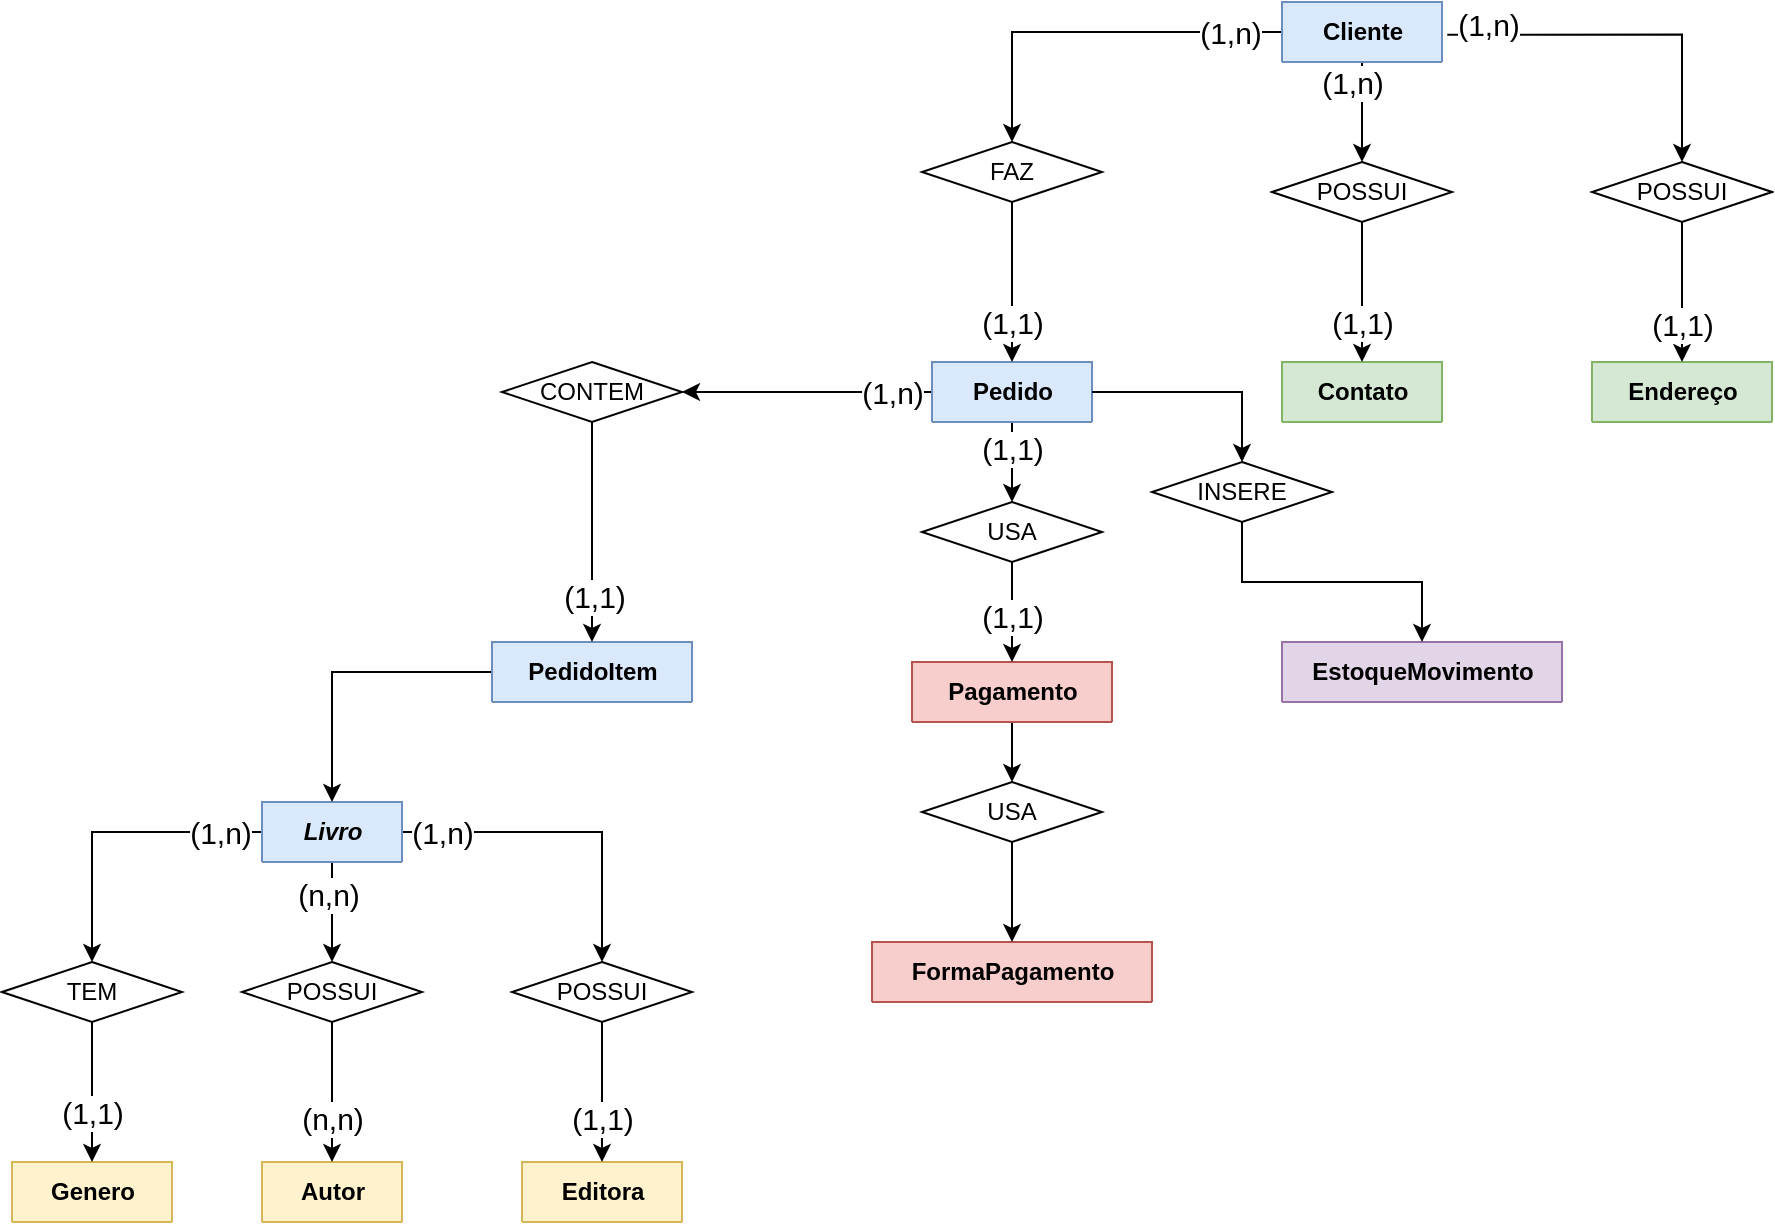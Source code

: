 <mxfile version="28.2.8">
  <diagram name="Page-1" id="A6GfApb17LVvyXrPqEE2">
    <mxGraphModel dx="2268" dy="794" grid="1" gridSize="10" guides="1" tooltips="1" connect="1" arrows="1" fold="1" page="1" pageScale="1" pageWidth="850" pageHeight="1100" math="0" shadow="0">
      <root>
        <mxCell id="0" />
        <mxCell id="1" parent="0" />
        <mxCell id="BMDY53nQwSwMSitKVLx5-186" style="edgeStyle=orthogonalEdgeStyle;rounded=0;orthogonalLoop=1;jettySize=auto;html=1;entryX=0.5;entryY=0;entryDx=0;entryDy=0;" parent="1" source="BMDY53nQwSwMSitKVLx5-4" target="BMDY53nQwSwMSitKVLx5-185" edge="1">
          <mxGeometry relative="1" as="geometry" />
        </mxCell>
        <mxCell id="BMDY53nQwSwMSitKVLx5-188" value="&lt;span style=&quot;font-size: 15px;&quot;&gt;(1,n)&lt;/span&gt;" style="edgeLabel;html=1;align=center;verticalAlign=middle;resizable=0;points=[];" parent="BMDY53nQwSwMSitKVLx5-186" vertex="1" connectable="0">
          <mxGeometry x="-0.686" y="1" relative="1" as="geometry">
            <mxPoint x="-6" y="2" as="offset" />
          </mxGeometry>
        </mxCell>
        <mxCell id="BMDY53nQwSwMSitKVLx5-300" style="edgeStyle=orthogonalEdgeStyle;rounded=0;orthogonalLoop=1;jettySize=auto;html=1;entryX=0.5;entryY=0;entryDx=0;entryDy=0;" parent="1" source="BMDY53nQwSwMSitKVLx5-4" target="BMDY53nQwSwMSitKVLx5-299" edge="1">
          <mxGeometry relative="1" as="geometry" />
        </mxCell>
        <mxCell id="BMDY53nQwSwMSitKVLx5-302" value="&lt;span style=&quot;font-size: 15px;&quot;&gt;(1,n)&lt;/span&gt;" style="edgeLabel;html=1;align=center;verticalAlign=middle;resizable=0;points=[];" parent="BMDY53nQwSwMSitKVLx5-300" vertex="1" connectable="0">
          <mxGeometry x="-0.914" y="-2" relative="1" as="geometry">
            <mxPoint x="-18" y="2" as="offset" />
          </mxGeometry>
        </mxCell>
        <mxCell id="BMDY53nQwSwMSitKVLx5-4" value="Cliente" style="shape=table;startSize=30;container=1;collapsible=1;childLayout=tableLayout;fixedRows=1;rowLines=0;fontStyle=1;align=center;resizeLast=1;html=1;fillColor=#dae8fc;strokeColor=#6c8ebf;" parent="1" vertex="1" collapsed="1">
          <mxGeometry x="135" y="130" width="80" height="30" as="geometry">
            <mxRectangle x="135" y="130" width="180" height="180" as="alternateBounds" />
          </mxGeometry>
        </mxCell>
        <mxCell id="BMDY53nQwSwMSitKVLx5-5" value="" style="shape=tableRow;horizontal=0;startSize=0;swimlaneHead=0;swimlaneBody=0;fillColor=none;collapsible=0;dropTarget=0;points=[[0,0.5],[1,0.5]];portConstraint=eastwest;top=0;left=0;right=0;bottom=1;" parent="BMDY53nQwSwMSitKVLx5-4" vertex="1">
          <mxGeometry y="30" width="180" height="30" as="geometry" />
        </mxCell>
        <mxCell id="BMDY53nQwSwMSitKVLx5-6" value="PK" style="shape=partialRectangle;connectable=0;fillColor=none;top=0;left=0;bottom=0;right=0;fontStyle=1;overflow=hidden;whiteSpace=wrap;html=1;" parent="BMDY53nQwSwMSitKVLx5-5" vertex="1">
          <mxGeometry width="30" height="30" as="geometry">
            <mxRectangle width="30" height="30" as="alternateBounds" />
          </mxGeometry>
        </mxCell>
        <mxCell id="BMDY53nQwSwMSitKVLx5-7" value="ClienteId" style="shape=partialRectangle;connectable=0;fillColor=none;top=0;left=0;bottom=0;right=0;align=left;spacingLeft=6;fontStyle=5;overflow=hidden;whiteSpace=wrap;html=1;" parent="BMDY53nQwSwMSitKVLx5-5" vertex="1">
          <mxGeometry x="30" width="150" height="30" as="geometry">
            <mxRectangle width="150" height="30" as="alternateBounds" />
          </mxGeometry>
        </mxCell>
        <mxCell id="BMDY53nQwSwMSitKVLx5-8" value="" style="shape=tableRow;horizontal=0;startSize=0;swimlaneHead=0;swimlaneBody=0;fillColor=none;collapsible=0;dropTarget=0;points=[[0,0.5],[1,0.5]];portConstraint=eastwest;top=0;left=0;right=0;bottom=0;" parent="BMDY53nQwSwMSitKVLx5-4" vertex="1">
          <mxGeometry y="60" width="180" height="30" as="geometry" />
        </mxCell>
        <mxCell id="BMDY53nQwSwMSitKVLx5-9" value="" style="shape=partialRectangle;connectable=0;fillColor=none;top=0;left=0;bottom=0;right=0;editable=1;overflow=hidden;whiteSpace=wrap;html=1;" parent="BMDY53nQwSwMSitKVLx5-8" vertex="1">
          <mxGeometry width="30" height="30" as="geometry">
            <mxRectangle width="30" height="30" as="alternateBounds" />
          </mxGeometry>
        </mxCell>
        <mxCell id="BMDY53nQwSwMSitKVLx5-10" value="NomeCompleto" style="shape=partialRectangle;connectable=0;fillColor=none;top=0;left=0;bottom=0;right=0;align=left;spacingLeft=6;overflow=hidden;whiteSpace=wrap;html=1;" parent="BMDY53nQwSwMSitKVLx5-8" vertex="1">
          <mxGeometry x="30" width="150" height="30" as="geometry">
            <mxRectangle width="150" height="30" as="alternateBounds" />
          </mxGeometry>
        </mxCell>
        <mxCell id="BMDY53nQwSwMSitKVLx5-11" value="" style="shape=tableRow;horizontal=0;startSize=0;swimlaneHead=0;swimlaneBody=0;fillColor=none;collapsible=0;dropTarget=0;points=[[0,0.5],[1,0.5]];portConstraint=eastwest;top=0;left=0;right=0;bottom=0;" parent="BMDY53nQwSwMSitKVLx5-4" vertex="1">
          <mxGeometry y="90" width="180" height="30" as="geometry" />
        </mxCell>
        <mxCell id="BMDY53nQwSwMSitKVLx5-12" value="" style="shape=partialRectangle;connectable=0;fillColor=none;top=0;left=0;bottom=0;right=0;editable=1;overflow=hidden;whiteSpace=wrap;html=1;" parent="BMDY53nQwSwMSitKVLx5-11" vertex="1">
          <mxGeometry width="30" height="30" as="geometry">
            <mxRectangle width="30" height="30" as="alternateBounds" />
          </mxGeometry>
        </mxCell>
        <mxCell id="BMDY53nQwSwMSitKVLx5-13" value="Documento" style="shape=partialRectangle;connectable=0;fillColor=none;top=0;left=0;bottom=0;right=0;align=left;spacingLeft=6;overflow=hidden;whiteSpace=wrap;html=1;fontStyle=2" parent="BMDY53nQwSwMSitKVLx5-11" vertex="1">
          <mxGeometry x="30" width="150" height="30" as="geometry">
            <mxRectangle width="150" height="30" as="alternateBounds" />
          </mxGeometry>
        </mxCell>
        <mxCell id="BMDY53nQwSwMSitKVLx5-14" value="" style="shape=tableRow;horizontal=0;startSize=0;swimlaneHead=0;swimlaneBody=0;fillColor=none;collapsible=0;dropTarget=0;points=[[0,0.5],[1,0.5]];portConstraint=eastwest;top=0;left=0;right=0;bottom=0;" parent="BMDY53nQwSwMSitKVLx5-4" vertex="1">
          <mxGeometry y="120" width="180" height="30" as="geometry" />
        </mxCell>
        <mxCell id="BMDY53nQwSwMSitKVLx5-15" value="" style="shape=partialRectangle;connectable=0;fillColor=none;top=0;left=0;bottom=0;right=0;editable=1;overflow=hidden;whiteSpace=wrap;html=1;" parent="BMDY53nQwSwMSitKVLx5-14" vertex="1">
          <mxGeometry width="30" height="30" as="geometry">
            <mxRectangle width="30" height="30" as="alternateBounds" />
          </mxGeometry>
        </mxCell>
        <mxCell id="BMDY53nQwSwMSitKVLx5-16" value="DataDeCadastro" style="shape=partialRectangle;connectable=0;fillColor=none;top=0;left=0;bottom=0;right=0;align=left;spacingLeft=6;overflow=hidden;whiteSpace=wrap;html=1;" parent="BMDY53nQwSwMSitKVLx5-14" vertex="1">
          <mxGeometry x="30" width="150" height="30" as="geometry">
            <mxRectangle width="150" height="30" as="alternateBounds" />
          </mxGeometry>
        </mxCell>
        <mxCell id="BMDY53nQwSwMSitKVLx5-125" style="shape=tableRow;horizontal=0;startSize=0;swimlaneHead=0;swimlaneBody=0;fillColor=none;collapsible=0;dropTarget=0;points=[[0,0.5],[1,0.5]];portConstraint=eastwest;top=0;left=0;right=0;bottom=0;" parent="BMDY53nQwSwMSitKVLx5-4" vertex="1">
          <mxGeometry y="150" width="180" height="30" as="geometry" />
        </mxCell>
        <mxCell id="BMDY53nQwSwMSitKVLx5-126" style="shape=partialRectangle;connectable=0;fillColor=none;top=0;left=0;bottom=0;right=0;editable=1;overflow=hidden;whiteSpace=wrap;html=1;" parent="BMDY53nQwSwMSitKVLx5-125" vertex="1">
          <mxGeometry width="30" height="30" as="geometry">
            <mxRectangle width="30" height="30" as="alternateBounds" />
          </mxGeometry>
        </mxCell>
        <mxCell id="BMDY53nQwSwMSitKVLx5-127" value="Ativo" style="shape=partialRectangle;connectable=0;fillColor=none;top=0;left=0;bottom=0;right=0;align=left;spacingLeft=6;overflow=hidden;whiteSpace=wrap;html=1;" parent="BMDY53nQwSwMSitKVLx5-125" vertex="1">
          <mxGeometry x="30" width="150" height="30" as="geometry">
            <mxRectangle width="150" height="30" as="alternateBounds" />
          </mxGeometry>
        </mxCell>
        <mxCell id="BMDY53nQwSwMSitKVLx5-17" value="Autor" style="shape=table;startSize=30;container=1;collapsible=1;childLayout=tableLayout;fixedRows=1;rowLines=0;fontStyle=1;align=center;resizeLast=1;html=1;fillColor=#fff2cc;strokeColor=#d6b656;" parent="1" vertex="1" collapsed="1">
          <mxGeometry x="-375" y="710" width="70" height="30" as="geometry">
            <mxRectangle x="1040" y="130" width="180" height="150" as="alternateBounds" />
          </mxGeometry>
        </mxCell>
        <mxCell id="BMDY53nQwSwMSitKVLx5-18" value="" style="shape=tableRow;horizontal=0;startSize=0;swimlaneHead=0;swimlaneBody=0;fillColor=none;collapsible=0;dropTarget=0;points=[[0,0.5],[1,0.5]];portConstraint=eastwest;top=0;left=0;right=0;bottom=1;" parent="BMDY53nQwSwMSitKVLx5-17" vertex="1">
          <mxGeometry y="30" width="180" height="30" as="geometry" />
        </mxCell>
        <mxCell id="BMDY53nQwSwMSitKVLx5-19" value="PK" style="shape=partialRectangle;connectable=0;fillColor=none;top=0;left=0;bottom=0;right=0;fontStyle=1;overflow=hidden;whiteSpace=wrap;html=1;" parent="BMDY53nQwSwMSitKVLx5-18" vertex="1">
          <mxGeometry width="30" height="30" as="geometry">
            <mxRectangle width="30" height="30" as="alternateBounds" />
          </mxGeometry>
        </mxCell>
        <mxCell id="BMDY53nQwSwMSitKVLx5-20" value="AutorId" style="shape=partialRectangle;connectable=0;fillColor=none;top=0;left=0;bottom=0;right=0;align=left;spacingLeft=6;fontStyle=5;overflow=hidden;whiteSpace=wrap;html=1;" parent="BMDY53nQwSwMSitKVLx5-18" vertex="1">
          <mxGeometry x="30" width="150" height="30" as="geometry">
            <mxRectangle width="150" height="30" as="alternateBounds" />
          </mxGeometry>
        </mxCell>
        <mxCell id="BMDY53nQwSwMSitKVLx5-21" value="" style="shape=tableRow;horizontal=0;startSize=0;swimlaneHead=0;swimlaneBody=0;fillColor=none;collapsible=0;dropTarget=0;points=[[0,0.5],[1,0.5]];portConstraint=eastwest;top=0;left=0;right=0;bottom=0;" parent="BMDY53nQwSwMSitKVLx5-17" vertex="1">
          <mxGeometry y="60" width="180" height="30" as="geometry" />
        </mxCell>
        <mxCell id="BMDY53nQwSwMSitKVLx5-22" value="" style="shape=partialRectangle;connectable=0;fillColor=none;top=0;left=0;bottom=0;right=0;editable=1;overflow=hidden;whiteSpace=wrap;html=1;" parent="BMDY53nQwSwMSitKVLx5-21" vertex="1">
          <mxGeometry width="30" height="30" as="geometry">
            <mxRectangle width="30" height="30" as="alternateBounds" />
          </mxGeometry>
        </mxCell>
        <mxCell id="BMDY53nQwSwMSitKVLx5-23" value="Nome" style="shape=partialRectangle;connectable=0;fillColor=none;top=0;left=0;bottom=0;right=0;align=left;spacingLeft=6;overflow=hidden;whiteSpace=wrap;html=1;" parent="BMDY53nQwSwMSitKVLx5-21" vertex="1">
          <mxGeometry x="30" width="150" height="30" as="geometry">
            <mxRectangle width="150" height="30" as="alternateBounds" />
          </mxGeometry>
        </mxCell>
        <mxCell id="BMDY53nQwSwMSitKVLx5-24" value="" style="shape=tableRow;horizontal=0;startSize=0;swimlaneHead=0;swimlaneBody=0;fillColor=none;collapsible=0;dropTarget=0;points=[[0,0.5],[1,0.5]];portConstraint=eastwest;top=0;left=0;right=0;bottom=0;" parent="BMDY53nQwSwMSitKVLx5-17" vertex="1">
          <mxGeometry y="90" width="180" height="30" as="geometry" />
        </mxCell>
        <mxCell id="BMDY53nQwSwMSitKVLx5-25" value="" style="shape=partialRectangle;connectable=0;fillColor=none;top=0;left=0;bottom=0;right=0;editable=1;overflow=hidden;whiteSpace=wrap;html=1;" parent="BMDY53nQwSwMSitKVLx5-24" vertex="1">
          <mxGeometry width="30" height="30" as="geometry">
            <mxRectangle width="30" height="30" as="alternateBounds" />
          </mxGeometry>
        </mxCell>
        <mxCell id="BMDY53nQwSwMSitKVLx5-26" value="NomeArtistico" style="shape=partialRectangle;connectable=0;fillColor=none;top=0;left=0;bottom=0;right=0;align=left;spacingLeft=6;overflow=hidden;whiteSpace=wrap;html=1;fontStyle=2" parent="BMDY53nQwSwMSitKVLx5-24" vertex="1">
          <mxGeometry x="30" width="150" height="30" as="geometry">
            <mxRectangle width="150" height="30" as="alternateBounds" />
          </mxGeometry>
        </mxCell>
        <mxCell id="BMDY53nQwSwMSitKVLx5-27" value="" style="shape=tableRow;horizontal=0;startSize=0;swimlaneHead=0;swimlaneBody=0;fillColor=none;collapsible=0;dropTarget=0;points=[[0,0.5],[1,0.5]];portConstraint=eastwest;top=0;left=0;right=0;bottom=0;" parent="BMDY53nQwSwMSitKVLx5-17" vertex="1">
          <mxGeometry y="120" width="180" height="30" as="geometry" />
        </mxCell>
        <mxCell id="BMDY53nQwSwMSitKVLx5-28" value="" style="shape=partialRectangle;connectable=0;fillColor=none;top=0;left=0;bottom=0;right=0;editable=1;overflow=hidden;whiteSpace=wrap;html=1;" parent="BMDY53nQwSwMSitKVLx5-27" vertex="1">
          <mxGeometry width="30" height="30" as="geometry">
            <mxRectangle width="30" height="30" as="alternateBounds" />
          </mxGeometry>
        </mxCell>
        <mxCell id="BMDY53nQwSwMSitKVLx5-29" value="Biografia" style="shape=partialRectangle;connectable=0;fillColor=none;top=0;left=0;bottom=0;right=0;align=left;spacingLeft=6;overflow=hidden;whiteSpace=wrap;html=1;" parent="BMDY53nQwSwMSitKVLx5-27" vertex="1">
          <mxGeometry x="30" width="150" height="30" as="geometry">
            <mxRectangle width="150" height="30" as="alternateBounds" />
          </mxGeometry>
        </mxCell>
        <mxCell id="BMDY53nQwSwMSitKVLx5-30" value="Endereço" style="shape=table;startSize=30;container=1;collapsible=1;childLayout=tableLayout;fixedRows=1;rowLines=0;fontStyle=1;align=center;resizeLast=1;html=1;fillColor=#d5e8d4;strokeColor=#82b366;" parent="1" vertex="1" collapsed="1">
          <mxGeometry x="290" y="310" width="90" height="30" as="geometry">
            <mxRectangle x="380" y="150" width="180" height="330" as="alternateBounds" />
          </mxGeometry>
        </mxCell>
        <mxCell id="BMDY53nQwSwMSitKVLx5-31" value="" style="shape=tableRow;horizontal=0;startSize=0;swimlaneHead=0;swimlaneBody=0;fillColor=none;collapsible=0;dropTarget=0;points=[[0,0.5],[1,0.5]];portConstraint=eastwest;top=0;left=0;right=0;bottom=1;" parent="BMDY53nQwSwMSitKVLx5-30" vertex="1">
          <mxGeometry y="30" width="180" height="30" as="geometry" />
        </mxCell>
        <mxCell id="BMDY53nQwSwMSitKVLx5-32" value="PK" style="shape=partialRectangle;connectable=0;fillColor=none;top=0;left=0;bottom=0;right=0;fontStyle=1;overflow=hidden;whiteSpace=wrap;html=1;" parent="BMDY53nQwSwMSitKVLx5-31" vertex="1">
          <mxGeometry width="30" height="30" as="geometry">
            <mxRectangle width="30" height="30" as="alternateBounds" />
          </mxGeometry>
        </mxCell>
        <mxCell id="BMDY53nQwSwMSitKVLx5-33" value="EnderecoId" style="shape=partialRectangle;connectable=0;fillColor=none;top=0;left=0;bottom=0;right=0;align=left;spacingLeft=6;fontStyle=5;overflow=hidden;whiteSpace=wrap;html=1;" parent="BMDY53nQwSwMSitKVLx5-31" vertex="1">
          <mxGeometry x="30" width="150" height="30" as="geometry">
            <mxRectangle width="150" height="30" as="alternateBounds" />
          </mxGeometry>
        </mxCell>
        <mxCell id="BMDY53nQwSwMSitKVLx5-34" value="" style="shape=tableRow;horizontal=0;startSize=0;swimlaneHead=0;swimlaneBody=0;fillColor=none;collapsible=0;dropTarget=0;points=[[0,0.5],[1,0.5]];portConstraint=eastwest;top=0;left=0;right=0;bottom=0;" parent="BMDY53nQwSwMSitKVLx5-30" vertex="1">
          <mxGeometry y="60" width="180" height="30" as="geometry" />
        </mxCell>
        <mxCell id="BMDY53nQwSwMSitKVLx5-35" value="" style="shape=partialRectangle;connectable=0;fillColor=none;top=0;left=0;bottom=0;right=0;editable=1;overflow=hidden;whiteSpace=wrap;html=1;" parent="BMDY53nQwSwMSitKVLx5-34" vertex="1">
          <mxGeometry width="30" height="30" as="geometry">
            <mxRectangle width="30" height="30" as="alternateBounds" />
          </mxGeometry>
        </mxCell>
        <mxCell id="BMDY53nQwSwMSitKVLx5-36" value="Logradouro" style="shape=partialRectangle;connectable=0;fillColor=none;top=0;left=0;bottom=0;right=0;align=left;spacingLeft=6;overflow=hidden;whiteSpace=wrap;html=1;" parent="BMDY53nQwSwMSitKVLx5-34" vertex="1">
          <mxGeometry x="30" width="150" height="30" as="geometry">
            <mxRectangle width="150" height="30" as="alternateBounds" />
          </mxGeometry>
        </mxCell>
        <mxCell id="BMDY53nQwSwMSitKVLx5-37" value="" style="shape=tableRow;horizontal=0;startSize=0;swimlaneHead=0;swimlaneBody=0;fillColor=none;collapsible=0;dropTarget=0;points=[[0,0.5],[1,0.5]];portConstraint=eastwest;top=0;left=0;right=0;bottom=0;" parent="BMDY53nQwSwMSitKVLx5-30" vertex="1">
          <mxGeometry y="90" width="180" height="30" as="geometry" />
        </mxCell>
        <mxCell id="BMDY53nQwSwMSitKVLx5-38" value="" style="shape=partialRectangle;connectable=0;fillColor=none;top=0;left=0;bottom=0;right=0;editable=1;overflow=hidden;whiteSpace=wrap;html=1;" parent="BMDY53nQwSwMSitKVLx5-37" vertex="1">
          <mxGeometry width="30" height="30" as="geometry">
            <mxRectangle width="30" height="30" as="alternateBounds" />
          </mxGeometry>
        </mxCell>
        <mxCell id="BMDY53nQwSwMSitKVLx5-39" value="Numero" style="shape=partialRectangle;connectable=0;fillColor=none;top=0;left=0;bottom=0;right=0;align=left;spacingLeft=6;overflow=hidden;whiteSpace=wrap;html=1;" parent="BMDY53nQwSwMSitKVLx5-37" vertex="1">
          <mxGeometry x="30" width="150" height="30" as="geometry">
            <mxRectangle width="150" height="30" as="alternateBounds" />
          </mxGeometry>
        </mxCell>
        <mxCell id="BMDY53nQwSwMSitKVLx5-40" value="" style="shape=tableRow;horizontal=0;startSize=0;swimlaneHead=0;swimlaneBody=0;fillColor=none;collapsible=0;dropTarget=0;points=[[0,0.5],[1,0.5]];portConstraint=eastwest;top=0;left=0;right=0;bottom=0;" parent="BMDY53nQwSwMSitKVLx5-30" vertex="1">
          <mxGeometry y="120" width="180" height="30" as="geometry" />
        </mxCell>
        <mxCell id="BMDY53nQwSwMSitKVLx5-41" value="" style="shape=partialRectangle;connectable=0;fillColor=none;top=0;left=0;bottom=0;right=0;editable=1;overflow=hidden;whiteSpace=wrap;html=1;" parent="BMDY53nQwSwMSitKVLx5-40" vertex="1">
          <mxGeometry width="30" height="30" as="geometry">
            <mxRectangle width="30" height="30" as="alternateBounds" />
          </mxGeometry>
        </mxCell>
        <mxCell id="BMDY53nQwSwMSitKVLx5-42" value="Complemento" style="shape=partialRectangle;connectable=0;fillColor=none;top=0;left=0;bottom=0;right=0;align=left;spacingLeft=6;overflow=hidden;whiteSpace=wrap;html=1;" parent="BMDY53nQwSwMSitKVLx5-40" vertex="1">
          <mxGeometry x="30" width="150" height="30" as="geometry">
            <mxRectangle width="150" height="30" as="alternateBounds" />
          </mxGeometry>
        </mxCell>
        <mxCell id="BMDY53nQwSwMSitKVLx5-128" style="shape=tableRow;horizontal=0;startSize=0;swimlaneHead=0;swimlaneBody=0;fillColor=none;collapsible=0;dropTarget=0;points=[[0,0.5],[1,0.5]];portConstraint=eastwest;top=0;left=0;right=0;bottom=0;" parent="BMDY53nQwSwMSitKVLx5-30" vertex="1">
          <mxGeometry y="150" width="180" height="30" as="geometry" />
        </mxCell>
        <mxCell id="BMDY53nQwSwMSitKVLx5-129" style="shape=partialRectangle;connectable=0;fillColor=none;top=0;left=0;bottom=0;right=0;editable=1;overflow=hidden;whiteSpace=wrap;html=1;" parent="BMDY53nQwSwMSitKVLx5-128" vertex="1">
          <mxGeometry width="30" height="30" as="geometry">
            <mxRectangle width="30" height="30" as="alternateBounds" />
          </mxGeometry>
        </mxCell>
        <mxCell id="BMDY53nQwSwMSitKVLx5-130" value="Bairro" style="shape=partialRectangle;connectable=0;fillColor=none;top=0;left=0;bottom=0;right=0;align=left;spacingLeft=6;overflow=hidden;whiteSpace=wrap;html=1;" parent="BMDY53nQwSwMSitKVLx5-128" vertex="1">
          <mxGeometry x="30" width="150" height="30" as="geometry">
            <mxRectangle width="150" height="30" as="alternateBounds" />
          </mxGeometry>
        </mxCell>
        <mxCell id="BMDY53nQwSwMSitKVLx5-131" style="shape=tableRow;horizontal=0;startSize=0;swimlaneHead=0;swimlaneBody=0;fillColor=none;collapsible=0;dropTarget=0;points=[[0,0.5],[1,0.5]];portConstraint=eastwest;top=0;left=0;right=0;bottom=0;" parent="BMDY53nQwSwMSitKVLx5-30" vertex="1">
          <mxGeometry y="180" width="180" height="30" as="geometry" />
        </mxCell>
        <mxCell id="BMDY53nQwSwMSitKVLx5-132" style="shape=partialRectangle;connectable=0;fillColor=none;top=0;left=0;bottom=0;right=0;editable=1;overflow=hidden;whiteSpace=wrap;html=1;" parent="BMDY53nQwSwMSitKVLx5-131" vertex="1">
          <mxGeometry width="30" height="30" as="geometry">
            <mxRectangle width="30" height="30" as="alternateBounds" />
          </mxGeometry>
        </mxCell>
        <mxCell id="BMDY53nQwSwMSitKVLx5-133" value="Cidade" style="shape=partialRectangle;connectable=0;fillColor=none;top=0;left=0;bottom=0;right=0;align=left;spacingLeft=6;overflow=hidden;whiteSpace=wrap;html=1;" parent="BMDY53nQwSwMSitKVLx5-131" vertex="1">
          <mxGeometry x="30" width="150" height="30" as="geometry">
            <mxRectangle width="150" height="30" as="alternateBounds" />
          </mxGeometry>
        </mxCell>
        <mxCell id="BMDY53nQwSwMSitKVLx5-134" style="shape=tableRow;horizontal=0;startSize=0;swimlaneHead=0;swimlaneBody=0;fillColor=none;collapsible=0;dropTarget=0;points=[[0,0.5],[1,0.5]];portConstraint=eastwest;top=0;left=0;right=0;bottom=0;" parent="BMDY53nQwSwMSitKVLx5-30" vertex="1">
          <mxGeometry y="210" width="180" height="30" as="geometry" />
        </mxCell>
        <mxCell id="BMDY53nQwSwMSitKVLx5-135" style="shape=partialRectangle;connectable=0;fillColor=none;top=0;left=0;bottom=0;right=0;editable=1;overflow=hidden;whiteSpace=wrap;html=1;" parent="BMDY53nQwSwMSitKVLx5-134" vertex="1">
          <mxGeometry width="30" height="30" as="geometry">
            <mxRectangle width="30" height="30" as="alternateBounds" />
          </mxGeometry>
        </mxCell>
        <mxCell id="BMDY53nQwSwMSitKVLx5-136" value="Estado" style="shape=partialRectangle;connectable=0;fillColor=none;top=0;left=0;bottom=0;right=0;align=left;spacingLeft=6;overflow=hidden;whiteSpace=wrap;html=1;" parent="BMDY53nQwSwMSitKVLx5-134" vertex="1">
          <mxGeometry x="30" width="150" height="30" as="geometry">
            <mxRectangle width="150" height="30" as="alternateBounds" />
          </mxGeometry>
        </mxCell>
        <mxCell id="BMDY53nQwSwMSitKVLx5-137" style="shape=tableRow;horizontal=0;startSize=0;swimlaneHead=0;swimlaneBody=0;fillColor=none;collapsible=0;dropTarget=0;points=[[0,0.5],[1,0.5]];portConstraint=eastwest;top=0;left=0;right=0;bottom=0;" parent="BMDY53nQwSwMSitKVLx5-30" vertex="1">
          <mxGeometry y="240" width="180" height="30" as="geometry" />
        </mxCell>
        <mxCell id="BMDY53nQwSwMSitKVLx5-138" style="shape=partialRectangle;connectable=0;fillColor=none;top=0;left=0;bottom=0;right=0;editable=1;overflow=hidden;whiteSpace=wrap;html=1;" parent="BMDY53nQwSwMSitKVLx5-137" vertex="1">
          <mxGeometry width="30" height="30" as="geometry">
            <mxRectangle width="30" height="30" as="alternateBounds" />
          </mxGeometry>
        </mxCell>
        <mxCell id="BMDY53nQwSwMSitKVLx5-139" value="CEP" style="shape=partialRectangle;connectable=0;fillColor=none;top=0;left=0;bottom=0;right=0;align=left;spacingLeft=6;overflow=hidden;whiteSpace=wrap;html=1;" parent="BMDY53nQwSwMSitKVLx5-137" vertex="1">
          <mxGeometry x="30" width="150" height="30" as="geometry">
            <mxRectangle width="150" height="30" as="alternateBounds" />
          </mxGeometry>
        </mxCell>
        <mxCell id="BMDY53nQwSwMSitKVLx5-149" style="shape=tableRow;horizontal=0;startSize=0;swimlaneHead=0;swimlaneBody=0;fillColor=none;collapsible=0;dropTarget=0;points=[[0,0.5],[1,0.5]];portConstraint=eastwest;top=0;left=0;right=0;bottom=0;" parent="BMDY53nQwSwMSitKVLx5-30" vertex="1">
          <mxGeometry y="270" width="180" height="30" as="geometry" />
        </mxCell>
        <mxCell id="BMDY53nQwSwMSitKVLx5-150" style="shape=partialRectangle;connectable=0;fillColor=none;top=0;left=0;bottom=0;right=0;editable=1;overflow=hidden;whiteSpace=wrap;html=1;" parent="BMDY53nQwSwMSitKVLx5-149" vertex="1">
          <mxGeometry width="30" height="30" as="geometry">
            <mxRectangle width="30" height="30" as="alternateBounds" />
          </mxGeometry>
        </mxCell>
        <mxCell id="BMDY53nQwSwMSitKVLx5-151" value="Pais" style="shape=partialRectangle;connectable=0;fillColor=none;top=0;left=0;bottom=0;right=0;align=left;spacingLeft=6;overflow=hidden;whiteSpace=wrap;html=1;" parent="BMDY53nQwSwMSitKVLx5-149" vertex="1">
          <mxGeometry x="30" width="150" height="30" as="geometry">
            <mxRectangle width="150" height="30" as="alternateBounds" />
          </mxGeometry>
        </mxCell>
        <mxCell id="BMDY53nQwSwMSitKVLx5-152" style="shape=tableRow;horizontal=0;startSize=0;swimlaneHead=0;swimlaneBody=0;fillColor=none;collapsible=0;dropTarget=0;points=[[0,0.5],[1,0.5]];portConstraint=eastwest;top=0;left=0;right=0;bottom=0;" parent="BMDY53nQwSwMSitKVLx5-30" vertex="1">
          <mxGeometry y="300" width="180" height="30" as="geometry" />
        </mxCell>
        <mxCell id="BMDY53nQwSwMSitKVLx5-153" style="shape=partialRectangle;connectable=0;fillColor=none;top=0;left=0;bottom=0;right=0;editable=1;overflow=hidden;whiteSpace=wrap;html=1;" parent="BMDY53nQwSwMSitKVLx5-152" vertex="1">
          <mxGeometry width="30" height="30" as="geometry">
            <mxRectangle width="30" height="30" as="alternateBounds" />
          </mxGeometry>
        </mxCell>
        <mxCell id="BMDY53nQwSwMSitKVLx5-154" value="TipoEndereco" style="shape=partialRectangle;connectable=0;fillColor=none;top=0;left=0;bottom=0;right=0;align=left;spacingLeft=6;overflow=hidden;whiteSpace=wrap;html=1;" parent="BMDY53nQwSwMSitKVLx5-152" vertex="1">
          <mxGeometry x="30" width="150" height="30" as="geometry">
            <mxRectangle width="150" height="30" as="alternateBounds" />
          </mxGeometry>
        </mxCell>
        <mxCell id="BMDY53nQwSwMSitKVLx5-43" value="Contato" style="shape=table;startSize=30;container=1;collapsible=1;childLayout=tableLayout;fixedRows=1;rowLines=0;fontStyle=1;align=center;resizeLast=1;html=1;fillColor=#d5e8d4;strokeColor=#82b366;" parent="1" vertex="1" collapsed="1">
          <mxGeometry x="135" y="310" width="80" height="30" as="geometry">
            <mxRectangle x="135" y="310" width="180" height="190" as="alternateBounds" />
          </mxGeometry>
        </mxCell>
        <mxCell id="BMDY53nQwSwMSitKVLx5-44" value="" style="shape=tableRow;horizontal=0;startSize=0;swimlaneHead=0;swimlaneBody=0;fillColor=none;collapsible=0;dropTarget=0;points=[[0,0.5],[1,0.5]];portConstraint=eastwest;top=0;left=0;right=0;bottom=1;" parent="BMDY53nQwSwMSitKVLx5-43" vertex="1">
          <mxGeometry y="30" width="180" height="30" as="geometry" />
        </mxCell>
        <mxCell id="BMDY53nQwSwMSitKVLx5-45" value="PK" style="shape=partialRectangle;connectable=0;fillColor=none;top=0;left=0;bottom=0;right=0;fontStyle=1;overflow=hidden;whiteSpace=wrap;html=1;" parent="BMDY53nQwSwMSitKVLx5-44" vertex="1">
          <mxGeometry width="30" height="30" as="geometry">
            <mxRectangle width="30" height="30" as="alternateBounds" />
          </mxGeometry>
        </mxCell>
        <mxCell id="BMDY53nQwSwMSitKVLx5-46" value="ContatoId" style="shape=partialRectangle;connectable=0;fillColor=none;top=0;left=0;bottom=0;right=0;align=left;spacingLeft=6;fontStyle=5;overflow=hidden;whiteSpace=wrap;html=1;" parent="BMDY53nQwSwMSitKVLx5-44" vertex="1">
          <mxGeometry x="30" width="150" height="30" as="geometry">
            <mxRectangle width="150" height="30" as="alternateBounds" />
          </mxGeometry>
        </mxCell>
        <mxCell id="BMDY53nQwSwMSitKVLx5-47" value="" style="shape=tableRow;horizontal=0;startSize=0;swimlaneHead=0;swimlaneBody=0;fillColor=none;collapsible=0;dropTarget=0;points=[[0,0.5],[1,0.5]];portConstraint=eastwest;top=0;left=0;right=0;bottom=0;" parent="BMDY53nQwSwMSitKVLx5-43" vertex="1">
          <mxGeometry y="60" width="180" height="40" as="geometry" />
        </mxCell>
        <mxCell id="BMDY53nQwSwMSitKVLx5-48" value="" style="shape=partialRectangle;connectable=0;fillColor=none;top=0;left=0;bottom=0;right=0;editable=1;overflow=hidden;whiteSpace=wrap;html=1;" parent="BMDY53nQwSwMSitKVLx5-47" vertex="1">
          <mxGeometry width="30" height="40" as="geometry">
            <mxRectangle width="30" height="40" as="alternateBounds" />
          </mxGeometry>
        </mxCell>
        <mxCell id="BMDY53nQwSwMSitKVLx5-49" value="TipoDeContato" style="shape=partialRectangle;connectable=0;fillColor=none;top=0;left=0;bottom=0;right=0;align=left;spacingLeft=6;overflow=hidden;whiteSpace=wrap;html=1;" parent="BMDY53nQwSwMSitKVLx5-47" vertex="1">
          <mxGeometry x="30" width="150" height="40" as="geometry">
            <mxRectangle width="150" height="40" as="alternateBounds" />
          </mxGeometry>
        </mxCell>
        <mxCell id="BMDY53nQwSwMSitKVLx5-50" value="" style="shape=tableRow;horizontal=0;startSize=0;swimlaneHead=0;swimlaneBody=0;fillColor=none;collapsible=0;dropTarget=0;points=[[0,0.5],[1,0.5]];portConstraint=eastwest;top=0;left=0;right=0;bottom=0;" parent="BMDY53nQwSwMSitKVLx5-43" vertex="1">
          <mxGeometry y="100" width="180" height="30" as="geometry" />
        </mxCell>
        <mxCell id="BMDY53nQwSwMSitKVLx5-51" value="" style="shape=partialRectangle;connectable=0;fillColor=none;top=0;left=0;bottom=0;right=0;editable=1;overflow=hidden;whiteSpace=wrap;html=1;" parent="BMDY53nQwSwMSitKVLx5-50" vertex="1">
          <mxGeometry width="30" height="30" as="geometry">
            <mxRectangle width="30" height="30" as="alternateBounds" />
          </mxGeometry>
        </mxCell>
        <mxCell id="BMDY53nQwSwMSitKVLx5-52" value="Valor" style="shape=partialRectangle;connectable=0;fillColor=none;top=0;left=0;bottom=0;right=0;align=left;spacingLeft=6;overflow=hidden;whiteSpace=wrap;html=1;" parent="BMDY53nQwSwMSitKVLx5-50" vertex="1">
          <mxGeometry x="30" width="150" height="30" as="geometry">
            <mxRectangle width="150" height="30" as="alternateBounds" />
          </mxGeometry>
        </mxCell>
        <mxCell id="BMDY53nQwSwMSitKVLx5-53" value="" style="shape=tableRow;horizontal=0;startSize=0;swimlaneHead=0;swimlaneBody=0;fillColor=none;collapsible=0;dropTarget=0;points=[[0,0.5],[1,0.5]];portConstraint=eastwest;top=0;left=0;right=0;bottom=0;" parent="BMDY53nQwSwMSitKVLx5-43" vertex="1">
          <mxGeometry y="130" width="180" height="30" as="geometry" />
        </mxCell>
        <mxCell id="BMDY53nQwSwMSitKVLx5-54" value="" style="shape=partialRectangle;connectable=0;fillColor=none;top=0;left=0;bottom=0;right=0;editable=1;overflow=hidden;whiteSpace=wrap;html=1;" parent="BMDY53nQwSwMSitKVLx5-53" vertex="1">
          <mxGeometry width="30" height="30" as="geometry">
            <mxRectangle width="30" height="30" as="alternateBounds" />
          </mxGeometry>
        </mxCell>
        <mxCell id="BMDY53nQwSwMSitKVLx5-55" value="Validado" style="shape=partialRectangle;connectable=0;fillColor=none;top=0;left=0;bottom=0;right=0;align=left;spacingLeft=6;overflow=hidden;whiteSpace=wrap;html=1;" parent="BMDY53nQwSwMSitKVLx5-53" vertex="1">
          <mxGeometry x="30" width="150" height="30" as="geometry">
            <mxRectangle width="150" height="30" as="alternateBounds" />
          </mxGeometry>
        </mxCell>
        <mxCell id="BMDY53nQwSwMSitKVLx5-182" style="shape=tableRow;horizontal=0;startSize=0;swimlaneHead=0;swimlaneBody=0;fillColor=none;collapsible=0;dropTarget=0;points=[[0,0.5],[1,0.5]];portConstraint=eastwest;top=0;left=0;right=0;bottom=0;" parent="BMDY53nQwSwMSitKVLx5-43" vertex="1">
          <mxGeometry y="160" width="180" height="30" as="geometry" />
        </mxCell>
        <mxCell id="BMDY53nQwSwMSitKVLx5-183" style="shape=partialRectangle;connectable=0;fillColor=none;top=0;left=0;bottom=0;right=0;editable=1;overflow=hidden;whiteSpace=wrap;html=1;" parent="BMDY53nQwSwMSitKVLx5-182" vertex="1">
          <mxGeometry width="30" height="30" as="geometry">
            <mxRectangle width="30" height="30" as="alternateBounds" />
          </mxGeometry>
        </mxCell>
        <mxCell id="BMDY53nQwSwMSitKVLx5-184" value="Preferencial" style="shape=partialRectangle;connectable=0;fillColor=none;top=0;left=0;bottom=0;right=0;align=left;spacingLeft=6;overflow=hidden;whiteSpace=wrap;html=1;" parent="BMDY53nQwSwMSitKVLx5-182" vertex="1">
          <mxGeometry x="30" width="150" height="30" as="geometry">
            <mxRectangle width="150" height="30" as="alternateBounds" />
          </mxGeometry>
        </mxCell>
        <mxCell id="BMDY53nQwSwMSitKVLx5-174" value="" style="edgeStyle=orthogonalEdgeStyle;rounded=0;orthogonalLoop=1;jettySize=auto;html=1;entryX=0.5;entryY=0;entryDx=0;entryDy=0;exitX=1.033;exitY=0.544;exitDx=0;exitDy=0;exitPerimeter=0;" parent="1" source="BMDY53nQwSwMSitKVLx5-4" target="BMDY53nQwSwMSitKVLx5-170" edge="1">
          <mxGeometry relative="1" as="geometry">
            <mxPoint x="340" y="130" as="sourcePoint" />
            <mxPoint x="360" y="200" as="targetPoint" />
            <Array as="points" />
          </mxGeometry>
        </mxCell>
        <mxCell id="BMDY53nQwSwMSitKVLx5-176" value="&lt;span style=&quot;font-size: 15px;&quot;&gt;(1,n)&lt;/span&gt;" style="edgeLabel;html=1;align=center;verticalAlign=middle;resizable=0;points=[];" parent="BMDY53nQwSwMSitKVLx5-174" vertex="1" connectable="0">
          <mxGeometry x="-0.925" y="-1" relative="1" as="geometry">
            <mxPoint x="13" y="-7" as="offset" />
          </mxGeometry>
        </mxCell>
        <mxCell id="BMDY53nQwSwMSitKVLx5-177" style="edgeStyle=orthogonalEdgeStyle;rounded=0;orthogonalLoop=1;jettySize=auto;html=1;entryX=0.5;entryY=0;entryDx=0;entryDy=0;" parent="1" source="BMDY53nQwSwMSitKVLx5-170" target="BMDY53nQwSwMSitKVLx5-30" edge="1">
          <mxGeometry relative="1" as="geometry">
            <mxPoint x="350" y="340" as="targetPoint" />
          </mxGeometry>
        </mxCell>
        <mxCell id="BMDY53nQwSwMSitKVLx5-178" value="&lt;span style=&quot;font-size: 15px;&quot;&gt;(1,1)&lt;/span&gt;" style="edgeLabel;html=1;align=center;verticalAlign=middle;resizable=0;points=[];" parent="BMDY53nQwSwMSitKVLx5-177" vertex="1" connectable="0">
          <mxGeometry x="0.793" relative="1" as="geometry">
            <mxPoint y="-12" as="offset" />
          </mxGeometry>
        </mxCell>
        <mxCell id="BMDY53nQwSwMSitKVLx5-170" value="POSSUI" style="shape=rhombus;perimeter=rhombusPerimeter;whiteSpace=wrap;html=1;align=center;" parent="1" vertex="1">
          <mxGeometry x="290" y="210" width="90" height="30" as="geometry" />
        </mxCell>
        <mxCell id="BMDY53nQwSwMSitKVLx5-187" style="edgeStyle=orthogonalEdgeStyle;rounded=0;orthogonalLoop=1;jettySize=auto;html=1;entryX=0.5;entryY=0;entryDx=0;entryDy=0;" parent="1" source="BMDY53nQwSwMSitKVLx5-185" target="BMDY53nQwSwMSitKVLx5-43" edge="1">
          <mxGeometry relative="1" as="geometry" />
        </mxCell>
        <mxCell id="BMDY53nQwSwMSitKVLx5-189" value="&lt;span style=&quot;font-size: 15px;&quot;&gt;(1,1)&lt;/span&gt;" style="edgeLabel;html=1;align=center;verticalAlign=middle;resizable=0;points=[];" parent="BMDY53nQwSwMSitKVLx5-187" vertex="1" connectable="0">
          <mxGeometry x="0.747" y="-1" relative="1" as="geometry">
            <mxPoint x="1" y="-11" as="offset" />
          </mxGeometry>
        </mxCell>
        <mxCell id="BMDY53nQwSwMSitKVLx5-185" value="POSSUI" style="shape=rhombus;perimeter=rhombusPerimeter;whiteSpace=wrap;html=1;align=center;" parent="1" vertex="1">
          <mxGeometry x="130" y="210" width="90" height="30" as="geometry" />
        </mxCell>
        <mxCell id="BMDY53nQwSwMSitKVLx5-192" value="Editora" style="shape=table;startSize=30;container=1;collapsible=1;childLayout=tableLayout;fixedRows=1;rowLines=0;fontStyle=1;align=center;resizeLast=1;html=1;fillColor=#fff2cc;strokeColor=#d6b656;" parent="1" vertex="1" collapsed="1">
          <mxGeometry x="-245" y="710" width="80" height="30" as="geometry">
            <mxRectangle x="340" y="30" width="180" height="120" as="alternateBounds" />
          </mxGeometry>
        </mxCell>
        <mxCell id="BMDY53nQwSwMSitKVLx5-193" value="" style="shape=tableRow;horizontal=0;startSize=0;swimlaneHead=0;swimlaneBody=0;fillColor=none;collapsible=0;dropTarget=0;points=[[0,0.5],[1,0.5]];portConstraint=eastwest;top=0;left=0;right=0;bottom=1;" parent="BMDY53nQwSwMSitKVLx5-192" vertex="1">
          <mxGeometry y="30" width="180" height="30" as="geometry" />
        </mxCell>
        <mxCell id="BMDY53nQwSwMSitKVLx5-194" value="PK" style="shape=partialRectangle;connectable=0;fillColor=none;top=0;left=0;bottom=0;right=0;fontStyle=1;overflow=hidden;whiteSpace=wrap;html=1;" parent="BMDY53nQwSwMSitKVLx5-193" vertex="1">
          <mxGeometry width="30" height="30" as="geometry">
            <mxRectangle width="30" height="30" as="alternateBounds" />
          </mxGeometry>
        </mxCell>
        <mxCell id="BMDY53nQwSwMSitKVLx5-195" value="EditoraId" style="shape=partialRectangle;connectable=0;fillColor=none;top=0;left=0;bottom=0;right=0;align=left;spacingLeft=6;fontStyle=5;overflow=hidden;whiteSpace=wrap;html=1;" parent="BMDY53nQwSwMSitKVLx5-193" vertex="1">
          <mxGeometry x="30" width="150" height="30" as="geometry">
            <mxRectangle width="150" height="30" as="alternateBounds" />
          </mxGeometry>
        </mxCell>
        <mxCell id="BMDY53nQwSwMSitKVLx5-196" value="" style="shape=tableRow;horizontal=0;startSize=0;swimlaneHead=0;swimlaneBody=0;fillColor=none;collapsible=0;dropTarget=0;points=[[0,0.5],[1,0.5]];portConstraint=eastwest;top=0;left=0;right=0;bottom=0;" parent="BMDY53nQwSwMSitKVLx5-192" vertex="1">
          <mxGeometry y="60" width="180" height="30" as="geometry" />
        </mxCell>
        <mxCell id="BMDY53nQwSwMSitKVLx5-197" value="" style="shape=partialRectangle;connectable=0;fillColor=none;top=0;left=0;bottom=0;right=0;editable=1;overflow=hidden;whiteSpace=wrap;html=1;" parent="BMDY53nQwSwMSitKVLx5-196" vertex="1">
          <mxGeometry width="30" height="30" as="geometry">
            <mxRectangle width="30" height="30" as="alternateBounds" />
          </mxGeometry>
        </mxCell>
        <mxCell id="BMDY53nQwSwMSitKVLx5-198" value="Nome" style="shape=partialRectangle;connectable=0;fillColor=none;top=0;left=0;bottom=0;right=0;align=left;spacingLeft=6;overflow=hidden;whiteSpace=wrap;html=1;" parent="BMDY53nQwSwMSitKVLx5-196" vertex="1">
          <mxGeometry x="30" width="150" height="30" as="geometry">
            <mxRectangle width="150" height="30" as="alternateBounds" />
          </mxGeometry>
        </mxCell>
        <mxCell id="BMDY53nQwSwMSitKVLx5-199" value="" style="shape=tableRow;horizontal=0;startSize=0;swimlaneHead=0;swimlaneBody=0;fillColor=none;collapsible=0;dropTarget=0;points=[[0,0.5],[1,0.5]];portConstraint=eastwest;top=0;left=0;right=0;bottom=0;" parent="BMDY53nQwSwMSitKVLx5-192" vertex="1">
          <mxGeometry y="90" width="180" height="30" as="geometry" />
        </mxCell>
        <mxCell id="BMDY53nQwSwMSitKVLx5-200" value="" style="shape=partialRectangle;connectable=0;fillColor=none;top=0;left=0;bottom=0;right=0;editable=1;overflow=hidden;whiteSpace=wrap;html=1;" parent="BMDY53nQwSwMSitKVLx5-199" vertex="1">
          <mxGeometry width="30" height="30" as="geometry">
            <mxRectangle width="30" height="30" as="alternateBounds" />
          </mxGeometry>
        </mxCell>
        <mxCell id="BMDY53nQwSwMSitKVLx5-201" value="&lt;i&gt;Site&lt;/i&gt;" style="shape=partialRectangle;connectable=0;fillColor=none;top=0;left=0;bottom=0;right=0;align=left;spacingLeft=6;overflow=hidden;whiteSpace=wrap;html=1;" parent="BMDY53nQwSwMSitKVLx5-199" vertex="1">
          <mxGeometry x="30" width="150" height="30" as="geometry">
            <mxRectangle width="150" height="30" as="alternateBounds" />
          </mxGeometry>
        </mxCell>
        <mxCell id="BMDY53nQwSwMSitKVLx5-205" value="Genero" style="shape=table;startSize=30;container=1;collapsible=1;childLayout=tableLayout;fixedRows=1;rowLines=0;fontStyle=1;align=center;resizeLast=1;html=1;fillColor=#fff2cc;strokeColor=#d6b656;" parent="1" vertex="1" collapsed="1">
          <mxGeometry x="-500" y="710" width="80" height="30" as="geometry">
            <mxRectangle x="-500" y="710" width="180" height="120" as="alternateBounds" />
          </mxGeometry>
        </mxCell>
        <mxCell id="BMDY53nQwSwMSitKVLx5-206" value="" style="shape=tableRow;horizontal=0;startSize=0;swimlaneHead=0;swimlaneBody=0;fillColor=none;collapsible=0;dropTarget=0;points=[[0,0.5],[1,0.5]];portConstraint=eastwest;top=0;left=0;right=0;bottom=1;" parent="BMDY53nQwSwMSitKVLx5-205" vertex="1">
          <mxGeometry y="30" width="180" height="30" as="geometry" />
        </mxCell>
        <mxCell id="BMDY53nQwSwMSitKVLx5-207" value="PK" style="shape=partialRectangle;connectable=0;fillColor=none;top=0;left=0;bottom=0;right=0;fontStyle=1;overflow=hidden;whiteSpace=wrap;html=1;" parent="BMDY53nQwSwMSitKVLx5-206" vertex="1">
          <mxGeometry width="30" height="30" as="geometry">
            <mxRectangle width="30" height="30" as="alternateBounds" />
          </mxGeometry>
        </mxCell>
        <mxCell id="BMDY53nQwSwMSitKVLx5-208" value="GeneroId" style="shape=partialRectangle;connectable=0;fillColor=none;top=0;left=0;bottom=0;right=0;align=left;spacingLeft=6;fontStyle=5;overflow=hidden;whiteSpace=wrap;html=1;" parent="BMDY53nQwSwMSitKVLx5-206" vertex="1">
          <mxGeometry x="30" width="150" height="30" as="geometry">
            <mxRectangle width="150" height="30" as="alternateBounds" />
          </mxGeometry>
        </mxCell>
        <mxCell id="BMDY53nQwSwMSitKVLx5-209" value="" style="shape=tableRow;horizontal=0;startSize=0;swimlaneHead=0;swimlaneBody=0;fillColor=none;collapsible=0;dropTarget=0;points=[[0,0.5],[1,0.5]];portConstraint=eastwest;top=0;left=0;right=0;bottom=0;" parent="BMDY53nQwSwMSitKVLx5-205" vertex="1">
          <mxGeometry y="60" width="180" height="30" as="geometry" />
        </mxCell>
        <mxCell id="BMDY53nQwSwMSitKVLx5-210" value="" style="shape=partialRectangle;connectable=0;fillColor=none;top=0;left=0;bottom=0;right=0;editable=1;overflow=hidden;whiteSpace=wrap;html=1;" parent="BMDY53nQwSwMSitKVLx5-209" vertex="1">
          <mxGeometry width="30" height="30" as="geometry">
            <mxRectangle width="30" height="30" as="alternateBounds" />
          </mxGeometry>
        </mxCell>
        <mxCell id="BMDY53nQwSwMSitKVLx5-211" value="Nome" style="shape=partialRectangle;connectable=0;fillColor=none;top=0;left=0;bottom=0;right=0;align=left;spacingLeft=6;overflow=hidden;whiteSpace=wrap;html=1;" parent="BMDY53nQwSwMSitKVLx5-209" vertex="1">
          <mxGeometry x="30" width="150" height="30" as="geometry">
            <mxRectangle width="150" height="30" as="alternateBounds" />
          </mxGeometry>
        </mxCell>
        <mxCell id="BMDY53nQwSwMSitKVLx5-212" value="" style="shape=tableRow;horizontal=0;startSize=0;swimlaneHead=0;swimlaneBody=0;fillColor=none;collapsible=0;dropTarget=0;points=[[0,0.5],[1,0.5]];portConstraint=eastwest;top=0;left=0;right=0;bottom=0;" parent="BMDY53nQwSwMSitKVLx5-205" vertex="1">
          <mxGeometry y="90" width="180" height="30" as="geometry" />
        </mxCell>
        <mxCell id="BMDY53nQwSwMSitKVLx5-213" value="" style="shape=partialRectangle;connectable=0;fillColor=none;top=0;left=0;bottom=0;right=0;editable=1;overflow=hidden;whiteSpace=wrap;html=1;" parent="BMDY53nQwSwMSitKVLx5-212" vertex="1">
          <mxGeometry width="30" height="30" as="geometry">
            <mxRectangle width="30" height="30" as="alternateBounds" />
          </mxGeometry>
        </mxCell>
        <mxCell id="BMDY53nQwSwMSitKVLx5-214" value="Descrição" style="shape=partialRectangle;connectable=0;fillColor=none;top=0;left=0;bottom=0;right=0;align=left;spacingLeft=6;overflow=hidden;whiteSpace=wrap;html=1;fontStyle=2" parent="BMDY53nQwSwMSitKVLx5-212" vertex="1">
          <mxGeometry x="30" width="150" height="30" as="geometry">
            <mxRectangle width="150" height="30" as="alternateBounds" />
          </mxGeometry>
        </mxCell>
        <mxCell id="BMDY53nQwSwMSitKVLx5-241" style="edgeStyle=orthogonalEdgeStyle;rounded=0;orthogonalLoop=1;jettySize=auto;html=1;" parent="1" source="BMDY53nQwSwMSitKVLx5-218" target="BMDY53nQwSwMSitKVLx5-240" edge="1">
          <mxGeometry relative="1" as="geometry" />
        </mxCell>
        <mxCell id="BMDY53nQwSwMSitKVLx5-247" style="edgeStyle=orthogonalEdgeStyle;rounded=0;orthogonalLoop=1;jettySize=auto;html=1;" parent="1" source="BMDY53nQwSwMSitKVLx5-218" target="BMDY53nQwSwMSitKVLx5-245" edge="1">
          <mxGeometry relative="1" as="geometry" />
        </mxCell>
        <mxCell id="BMDY53nQwSwMSitKVLx5-248" value="&lt;span style=&quot;font-size: 15px;&quot;&gt;(1,n)&lt;/span&gt;" style="edgeLabel;html=1;align=center;verticalAlign=middle;resizable=0;points=[];" parent="BMDY53nQwSwMSitKVLx5-247" vertex="1" connectable="0">
          <mxGeometry x="-0.808" y="-2" relative="1" as="geometry">
            <mxPoint x="4" y="-2" as="offset" />
          </mxGeometry>
        </mxCell>
        <mxCell id="BMDY53nQwSwMSitKVLx5-252" style="edgeStyle=orthogonalEdgeStyle;rounded=0;orthogonalLoop=1;jettySize=auto;html=1;" parent="1" source="BMDY53nQwSwMSitKVLx5-218" target="BMDY53nQwSwMSitKVLx5-250" edge="1">
          <mxGeometry relative="1" as="geometry" />
        </mxCell>
        <mxCell id="BMDY53nQwSwMSitKVLx5-253" value="&lt;span style=&quot;font-size: 15px;&quot;&gt;(1,n)&lt;/span&gt;" style="edgeLabel;html=1;align=center;verticalAlign=middle;resizable=0;points=[];" parent="BMDY53nQwSwMSitKVLx5-252" vertex="1" connectable="0">
          <mxGeometry x="-0.719" relative="1" as="geometry">
            <mxPoint as="offset" />
          </mxGeometry>
        </mxCell>
        <mxCell id="BMDY53nQwSwMSitKVLx5-218" value="Livro" style="shape=table;startSize=30;container=1;collapsible=1;childLayout=tableLayout;fixedRows=1;rowLines=0;fontStyle=3;align=center;resizeLast=1;html=1;fillColor=#dae8fc;strokeColor=#6c8ebf;" parent="1" vertex="1" collapsed="1">
          <mxGeometry x="-375" y="530" width="70" height="30" as="geometry">
            <mxRectangle x="550" y="120" width="180" height="240" as="alternateBounds" />
          </mxGeometry>
        </mxCell>
        <mxCell id="BMDY53nQwSwMSitKVLx5-219" value="" style="shape=tableRow;horizontal=0;startSize=0;swimlaneHead=0;swimlaneBody=0;fillColor=none;collapsible=0;dropTarget=0;points=[[0,0.5],[1,0.5]];portConstraint=eastwest;top=0;left=0;right=0;bottom=1;" parent="BMDY53nQwSwMSitKVLx5-218" vertex="1">
          <mxGeometry y="30" width="180" height="30" as="geometry" />
        </mxCell>
        <mxCell id="BMDY53nQwSwMSitKVLx5-220" value="PK" style="shape=partialRectangle;connectable=0;fillColor=none;top=0;left=0;bottom=0;right=0;fontStyle=1;overflow=hidden;whiteSpace=wrap;html=1;" parent="BMDY53nQwSwMSitKVLx5-219" vertex="1">
          <mxGeometry width="30" height="30" as="geometry">
            <mxRectangle width="30" height="30" as="alternateBounds" />
          </mxGeometry>
        </mxCell>
        <mxCell id="BMDY53nQwSwMSitKVLx5-221" value="LivroId" style="shape=partialRectangle;connectable=0;fillColor=none;top=0;left=0;bottom=0;right=0;align=left;spacingLeft=6;fontStyle=5;overflow=hidden;whiteSpace=wrap;html=1;" parent="BMDY53nQwSwMSitKVLx5-219" vertex="1">
          <mxGeometry x="30" width="150" height="30" as="geometry">
            <mxRectangle width="150" height="30" as="alternateBounds" />
          </mxGeometry>
        </mxCell>
        <mxCell id="BMDY53nQwSwMSitKVLx5-222" value="" style="shape=tableRow;horizontal=0;startSize=0;swimlaneHead=0;swimlaneBody=0;fillColor=none;collapsible=0;dropTarget=0;points=[[0,0.5],[1,0.5]];portConstraint=eastwest;top=0;left=0;right=0;bottom=0;" parent="BMDY53nQwSwMSitKVLx5-218" vertex="1">
          <mxGeometry y="60" width="180" height="30" as="geometry" />
        </mxCell>
        <mxCell id="BMDY53nQwSwMSitKVLx5-223" value="" style="shape=partialRectangle;connectable=0;fillColor=none;top=0;left=0;bottom=0;right=0;editable=1;overflow=hidden;whiteSpace=wrap;html=1;" parent="BMDY53nQwSwMSitKVLx5-222" vertex="1">
          <mxGeometry width="30" height="30" as="geometry">
            <mxRectangle width="30" height="30" as="alternateBounds" />
          </mxGeometry>
        </mxCell>
        <mxCell id="BMDY53nQwSwMSitKVLx5-224" value="ISBN *" style="shape=partialRectangle;connectable=0;fillColor=none;top=0;left=0;bottom=0;right=0;align=left;spacingLeft=6;overflow=hidden;whiteSpace=wrap;html=1;" parent="BMDY53nQwSwMSitKVLx5-222" vertex="1">
          <mxGeometry x="30" width="150" height="30" as="geometry">
            <mxRectangle width="150" height="30" as="alternateBounds" />
          </mxGeometry>
        </mxCell>
        <mxCell id="BMDY53nQwSwMSitKVLx5-225" value="" style="shape=tableRow;horizontal=0;startSize=0;swimlaneHead=0;swimlaneBody=0;fillColor=none;collapsible=0;dropTarget=0;points=[[0,0.5],[1,0.5]];portConstraint=eastwest;top=0;left=0;right=0;bottom=0;" parent="BMDY53nQwSwMSitKVLx5-218" vertex="1">
          <mxGeometry y="90" width="180" height="30" as="geometry" />
        </mxCell>
        <mxCell id="BMDY53nQwSwMSitKVLx5-226" value="" style="shape=partialRectangle;connectable=0;fillColor=none;top=0;left=0;bottom=0;right=0;editable=1;overflow=hidden;whiteSpace=wrap;html=1;" parent="BMDY53nQwSwMSitKVLx5-225" vertex="1">
          <mxGeometry width="30" height="30" as="geometry">
            <mxRectangle width="30" height="30" as="alternateBounds" />
          </mxGeometry>
        </mxCell>
        <mxCell id="BMDY53nQwSwMSitKVLx5-227" value="Titulo" style="shape=partialRectangle;connectable=0;fillColor=none;top=0;left=0;bottom=0;right=0;align=left;spacingLeft=6;overflow=hidden;whiteSpace=wrap;html=1;" parent="BMDY53nQwSwMSitKVLx5-225" vertex="1">
          <mxGeometry x="30" width="150" height="30" as="geometry">
            <mxRectangle width="150" height="30" as="alternateBounds" />
          </mxGeometry>
        </mxCell>
        <mxCell id="BMDY53nQwSwMSitKVLx5-228" value="" style="shape=tableRow;horizontal=0;startSize=0;swimlaneHead=0;swimlaneBody=0;fillColor=none;collapsible=0;dropTarget=0;points=[[0,0.5],[1,0.5]];portConstraint=eastwest;top=0;left=0;right=0;bottom=0;" parent="BMDY53nQwSwMSitKVLx5-218" vertex="1">
          <mxGeometry y="120" width="180" height="30" as="geometry" />
        </mxCell>
        <mxCell id="BMDY53nQwSwMSitKVLx5-229" value="" style="shape=partialRectangle;connectable=0;fillColor=none;top=0;left=0;bottom=0;right=0;editable=1;overflow=hidden;whiteSpace=wrap;html=1;" parent="BMDY53nQwSwMSitKVLx5-228" vertex="1">
          <mxGeometry width="30" height="30" as="geometry">
            <mxRectangle width="30" height="30" as="alternateBounds" />
          </mxGeometry>
        </mxCell>
        <mxCell id="BMDY53nQwSwMSitKVLx5-230" value="PrecoLista" style="shape=partialRectangle;connectable=0;fillColor=none;top=0;left=0;bottom=0;right=0;align=left;spacingLeft=6;overflow=hidden;whiteSpace=wrap;html=1;" parent="BMDY53nQwSwMSitKVLx5-228" vertex="1">
          <mxGeometry x="30" width="150" height="30" as="geometry">
            <mxRectangle width="150" height="30" as="alternateBounds" />
          </mxGeometry>
        </mxCell>
        <mxCell id="BMDY53nQwSwMSitKVLx5-231" style="shape=tableRow;horizontal=0;startSize=0;swimlaneHead=0;swimlaneBody=0;fillColor=none;collapsible=0;dropTarget=0;points=[[0,0.5],[1,0.5]];portConstraint=eastwest;top=0;left=0;right=0;bottom=0;" parent="BMDY53nQwSwMSitKVLx5-218" vertex="1">
          <mxGeometry y="150" width="180" height="30" as="geometry" />
        </mxCell>
        <mxCell id="BMDY53nQwSwMSitKVLx5-232" style="shape=partialRectangle;connectable=0;fillColor=none;top=0;left=0;bottom=0;right=0;editable=1;overflow=hidden;whiteSpace=wrap;html=1;" parent="BMDY53nQwSwMSitKVLx5-231" vertex="1">
          <mxGeometry width="30" height="30" as="geometry">
            <mxRectangle width="30" height="30" as="alternateBounds" />
          </mxGeometry>
        </mxCell>
        <mxCell id="BMDY53nQwSwMSitKVLx5-233" value="AnoPublicacao" style="shape=partialRectangle;connectable=0;fillColor=none;top=0;left=0;bottom=0;right=0;align=left;spacingLeft=6;overflow=hidden;whiteSpace=wrap;html=1;" parent="BMDY53nQwSwMSitKVLx5-231" vertex="1">
          <mxGeometry x="30" width="150" height="30" as="geometry">
            <mxRectangle width="150" height="30" as="alternateBounds" />
          </mxGeometry>
        </mxCell>
        <mxCell id="BMDY53nQwSwMSitKVLx5-234" style="shape=tableRow;horizontal=0;startSize=0;swimlaneHead=0;swimlaneBody=0;fillColor=none;collapsible=0;dropTarget=0;points=[[0,0.5],[1,0.5]];portConstraint=eastwest;top=0;left=0;right=0;bottom=0;" parent="BMDY53nQwSwMSitKVLx5-218" vertex="1">
          <mxGeometry y="180" width="180" height="30" as="geometry" />
        </mxCell>
        <mxCell id="BMDY53nQwSwMSitKVLx5-235" style="shape=partialRectangle;connectable=0;fillColor=none;top=0;left=0;bottom=0;right=0;editable=1;overflow=hidden;whiteSpace=wrap;html=1;" parent="BMDY53nQwSwMSitKVLx5-234" vertex="1">
          <mxGeometry width="30" height="30" as="geometry">
            <mxRectangle width="30" height="30" as="alternateBounds" />
          </mxGeometry>
        </mxCell>
        <mxCell id="BMDY53nQwSwMSitKVLx5-236" value="Edicao" style="shape=partialRectangle;connectable=0;fillColor=none;top=0;left=0;bottom=0;right=0;align=left;spacingLeft=6;overflow=hidden;whiteSpace=wrap;html=1;" parent="BMDY53nQwSwMSitKVLx5-234" vertex="1">
          <mxGeometry x="30" width="150" height="30" as="geometry">
            <mxRectangle width="150" height="30" as="alternateBounds" />
          </mxGeometry>
        </mxCell>
        <mxCell id="BMDY53nQwSwMSitKVLx5-237" style="shape=tableRow;horizontal=0;startSize=0;swimlaneHead=0;swimlaneBody=0;fillColor=none;collapsible=0;dropTarget=0;points=[[0,0.5],[1,0.5]];portConstraint=eastwest;top=0;left=0;right=0;bottom=0;" parent="BMDY53nQwSwMSitKVLx5-218" vertex="1">
          <mxGeometry y="210" width="180" height="30" as="geometry" />
        </mxCell>
        <mxCell id="BMDY53nQwSwMSitKVLx5-238" style="shape=partialRectangle;connectable=0;fillColor=none;top=0;left=0;bottom=0;right=0;editable=1;overflow=hidden;whiteSpace=wrap;html=1;" parent="BMDY53nQwSwMSitKVLx5-237" vertex="1">
          <mxGeometry width="30" height="30" as="geometry">
            <mxRectangle width="30" height="30" as="alternateBounds" />
          </mxGeometry>
        </mxCell>
        <mxCell id="BMDY53nQwSwMSitKVLx5-239" value="Ativo" style="shape=partialRectangle;connectable=0;fillColor=none;top=0;left=0;bottom=0;right=0;align=left;spacingLeft=6;overflow=hidden;whiteSpace=wrap;html=1;" parent="BMDY53nQwSwMSitKVLx5-237" vertex="1">
          <mxGeometry x="30" width="150" height="30" as="geometry">
            <mxRectangle width="150" height="30" as="alternateBounds" />
          </mxGeometry>
        </mxCell>
        <mxCell id="BMDY53nQwSwMSitKVLx5-242" style="edgeStyle=orthogonalEdgeStyle;rounded=0;orthogonalLoop=1;jettySize=auto;html=1;entryX=0.5;entryY=0;entryDx=0;entryDy=0;" parent="1" source="BMDY53nQwSwMSitKVLx5-240" target="BMDY53nQwSwMSitKVLx5-17" edge="1">
          <mxGeometry relative="1" as="geometry" />
        </mxCell>
        <mxCell id="BMDY53nQwSwMSitKVLx5-244" value="&lt;span style=&quot;font-size: 15px;&quot;&gt;(n,n)&lt;/span&gt;" style="edgeLabel;html=1;align=center;verticalAlign=middle;resizable=0;points=[];" parent="BMDY53nQwSwMSitKVLx5-242" vertex="1" connectable="0">
          <mxGeometry x="0.35" relative="1" as="geometry">
            <mxPoint as="offset" />
          </mxGeometry>
        </mxCell>
        <mxCell id="BMDY53nQwSwMSitKVLx5-240" value="POSSUI" style="shape=rhombus;perimeter=rhombusPerimeter;whiteSpace=wrap;html=1;align=center;" parent="1" vertex="1">
          <mxGeometry x="-385" y="610" width="90" height="30" as="geometry" />
        </mxCell>
        <mxCell id="BMDY53nQwSwMSitKVLx5-243" value="&lt;span style=&quot;font-size: 15px;&quot;&gt;(n,n)&lt;/span&gt;" style="edgeLabel;html=1;align=center;verticalAlign=middle;resizable=0;points=[];" parent="1" vertex="1" connectable="0">
          <mxGeometry x="-345" y="580" as="geometry">
            <mxPoint x="3" y="-4" as="offset" />
          </mxGeometry>
        </mxCell>
        <mxCell id="BMDY53nQwSwMSitKVLx5-246" style="edgeStyle=orthogonalEdgeStyle;rounded=0;orthogonalLoop=1;jettySize=auto;html=1;entryX=0.5;entryY=0;entryDx=0;entryDy=0;" parent="1" source="BMDY53nQwSwMSitKVLx5-245" target="BMDY53nQwSwMSitKVLx5-192" edge="1">
          <mxGeometry relative="1" as="geometry" />
        </mxCell>
        <mxCell id="BMDY53nQwSwMSitKVLx5-249" value="&lt;span style=&quot;font-size: 15px;&quot;&gt;(1,1)&lt;/span&gt;" style="edgeLabel;html=1;align=center;verticalAlign=middle;resizable=0;points=[];" parent="BMDY53nQwSwMSitKVLx5-246" vertex="1" connectable="0">
          <mxGeometry x="0.358" y="2" relative="1" as="geometry">
            <mxPoint x="-2" as="offset" />
          </mxGeometry>
        </mxCell>
        <mxCell id="BMDY53nQwSwMSitKVLx5-245" value="POSSUI" style="shape=rhombus;perimeter=rhombusPerimeter;whiteSpace=wrap;html=1;align=center;" parent="1" vertex="1">
          <mxGeometry x="-250" y="610" width="90" height="30" as="geometry" />
        </mxCell>
        <mxCell id="BMDY53nQwSwMSitKVLx5-251" style="edgeStyle=orthogonalEdgeStyle;rounded=0;orthogonalLoop=1;jettySize=auto;html=1;entryX=0.5;entryY=0;entryDx=0;entryDy=0;" parent="1" source="BMDY53nQwSwMSitKVLx5-250" target="BMDY53nQwSwMSitKVLx5-205" edge="1">
          <mxGeometry relative="1" as="geometry" />
        </mxCell>
        <mxCell id="BMDY53nQwSwMSitKVLx5-254" value="&lt;span style=&quot;font-size: 15px;&quot;&gt;(1,1)&lt;/span&gt;" style="edgeLabel;html=1;align=center;verticalAlign=middle;resizable=0;points=[];" parent="BMDY53nQwSwMSitKVLx5-251" vertex="1" connectable="0">
          <mxGeometry x="0.279" relative="1" as="geometry">
            <mxPoint as="offset" />
          </mxGeometry>
        </mxCell>
        <mxCell id="BMDY53nQwSwMSitKVLx5-250" value="TEM" style="shape=rhombus;perimeter=rhombusPerimeter;whiteSpace=wrap;html=1;align=center;" parent="1" vertex="1">
          <mxGeometry x="-505" y="610" width="90" height="30" as="geometry" />
        </mxCell>
        <mxCell id="BMDY53nQwSwMSitKVLx5-255" value="EstoqueMovimento" style="shape=table;startSize=30;container=1;collapsible=1;childLayout=tableLayout;fixedRows=1;rowLines=0;fontStyle=1;align=center;resizeLast=1;html=1;fillColor=#e1d5e7;strokeColor=#9673a6;" parent="1" vertex="1" collapsed="1">
          <mxGeometry x="135" y="450" width="140" height="30" as="geometry">
            <mxRectangle x="135" y="450" width="180" height="180" as="alternateBounds" />
          </mxGeometry>
        </mxCell>
        <mxCell id="BMDY53nQwSwMSitKVLx5-256" value="" style="shape=tableRow;horizontal=0;startSize=0;swimlaneHead=0;swimlaneBody=0;fillColor=none;collapsible=0;dropTarget=0;points=[[0,0.5],[1,0.5]];portConstraint=eastwest;top=0;left=0;right=0;bottom=1;" parent="BMDY53nQwSwMSitKVLx5-255" vertex="1">
          <mxGeometry y="30" width="180" height="30" as="geometry" />
        </mxCell>
        <mxCell id="BMDY53nQwSwMSitKVLx5-257" value="PK" style="shape=partialRectangle;connectable=0;fillColor=none;top=0;left=0;bottom=0;right=0;fontStyle=1;overflow=hidden;whiteSpace=wrap;html=1;" parent="BMDY53nQwSwMSitKVLx5-256" vertex="1">
          <mxGeometry width="30" height="30" as="geometry">
            <mxRectangle width="30" height="30" as="alternateBounds" />
          </mxGeometry>
        </mxCell>
        <mxCell id="BMDY53nQwSwMSitKVLx5-258" value="MovimentoId" style="shape=partialRectangle;connectable=0;fillColor=none;top=0;left=0;bottom=0;right=0;align=left;spacingLeft=6;fontStyle=5;overflow=hidden;whiteSpace=wrap;html=1;" parent="BMDY53nQwSwMSitKVLx5-256" vertex="1">
          <mxGeometry x="30" width="150" height="30" as="geometry">
            <mxRectangle width="150" height="30" as="alternateBounds" />
          </mxGeometry>
        </mxCell>
        <mxCell id="BMDY53nQwSwMSitKVLx5-259" value="" style="shape=tableRow;horizontal=0;startSize=0;swimlaneHead=0;swimlaneBody=0;fillColor=none;collapsible=0;dropTarget=0;points=[[0,0.5],[1,0.5]];portConstraint=eastwest;top=0;left=0;right=0;bottom=0;" parent="BMDY53nQwSwMSitKVLx5-255" vertex="1">
          <mxGeometry y="60" width="180" height="30" as="geometry" />
        </mxCell>
        <mxCell id="BMDY53nQwSwMSitKVLx5-260" value="FK" style="shape=partialRectangle;connectable=0;fillColor=none;top=0;left=0;bottom=0;right=0;editable=1;overflow=hidden;whiteSpace=wrap;html=1;" parent="BMDY53nQwSwMSitKVLx5-259" vertex="1">
          <mxGeometry width="30" height="30" as="geometry">
            <mxRectangle width="30" height="30" as="alternateBounds" />
          </mxGeometry>
        </mxCell>
        <mxCell id="BMDY53nQwSwMSitKVLx5-261" value="LivroId (Livro)" style="shape=partialRectangle;connectable=0;fillColor=none;top=0;left=0;bottom=0;right=0;align=left;spacingLeft=6;overflow=hidden;whiteSpace=wrap;html=1;" parent="BMDY53nQwSwMSitKVLx5-259" vertex="1">
          <mxGeometry x="30" width="150" height="30" as="geometry">
            <mxRectangle width="150" height="30" as="alternateBounds" />
          </mxGeometry>
        </mxCell>
        <mxCell id="BMDY53nQwSwMSitKVLx5-262" value="" style="shape=tableRow;horizontal=0;startSize=0;swimlaneHead=0;swimlaneBody=0;fillColor=none;collapsible=0;dropTarget=0;points=[[0,0.5],[1,0.5]];portConstraint=eastwest;top=0;left=0;right=0;bottom=0;" parent="BMDY53nQwSwMSitKVLx5-255" vertex="1">
          <mxGeometry y="90" width="180" height="30" as="geometry" />
        </mxCell>
        <mxCell id="BMDY53nQwSwMSitKVLx5-263" value="" style="shape=partialRectangle;connectable=0;fillColor=none;top=0;left=0;bottom=0;right=0;editable=1;overflow=hidden;whiteSpace=wrap;html=1;" parent="BMDY53nQwSwMSitKVLx5-262" vertex="1">
          <mxGeometry width="30" height="30" as="geometry">
            <mxRectangle width="30" height="30" as="alternateBounds" />
          </mxGeometry>
        </mxCell>
        <mxCell id="BMDY53nQwSwMSitKVLx5-264" value="Quantidade" style="shape=partialRectangle;connectable=0;fillColor=none;top=0;left=0;bottom=0;right=0;align=left;spacingLeft=6;overflow=hidden;whiteSpace=wrap;html=1;" parent="BMDY53nQwSwMSitKVLx5-262" vertex="1">
          <mxGeometry x="30" width="150" height="30" as="geometry">
            <mxRectangle width="150" height="30" as="alternateBounds" />
          </mxGeometry>
        </mxCell>
        <mxCell id="BMDY53nQwSwMSitKVLx5-265" value="" style="shape=tableRow;horizontal=0;startSize=0;swimlaneHead=0;swimlaneBody=0;fillColor=none;collapsible=0;dropTarget=0;points=[[0,0.5],[1,0.5]];portConstraint=eastwest;top=0;left=0;right=0;bottom=0;" parent="BMDY53nQwSwMSitKVLx5-255" vertex="1">
          <mxGeometry y="120" width="180" height="30" as="geometry" />
        </mxCell>
        <mxCell id="BMDY53nQwSwMSitKVLx5-266" value="" style="shape=partialRectangle;connectable=0;fillColor=none;top=0;left=0;bottom=0;right=0;editable=1;overflow=hidden;whiteSpace=wrap;html=1;" parent="BMDY53nQwSwMSitKVLx5-265" vertex="1">
          <mxGeometry width="30" height="30" as="geometry">
            <mxRectangle width="30" height="30" as="alternateBounds" />
          </mxGeometry>
        </mxCell>
        <mxCell id="BMDY53nQwSwMSitKVLx5-267" value="TipoMovimento" style="shape=partialRectangle;connectable=0;fillColor=none;top=0;left=0;bottom=0;right=0;align=left;spacingLeft=6;overflow=hidden;whiteSpace=wrap;html=1;" parent="BMDY53nQwSwMSitKVLx5-265" vertex="1">
          <mxGeometry x="30" width="150" height="30" as="geometry">
            <mxRectangle width="150" height="30" as="alternateBounds" />
          </mxGeometry>
        </mxCell>
        <mxCell id="BMDY53nQwSwMSitKVLx5-268" style="shape=tableRow;horizontal=0;startSize=0;swimlaneHead=0;swimlaneBody=0;fillColor=none;collapsible=0;dropTarget=0;points=[[0,0.5],[1,0.5]];portConstraint=eastwest;top=0;left=0;right=0;bottom=0;" parent="BMDY53nQwSwMSitKVLx5-255" vertex="1">
          <mxGeometry y="150" width="180" height="30" as="geometry" />
        </mxCell>
        <mxCell id="BMDY53nQwSwMSitKVLx5-269" style="shape=partialRectangle;connectable=0;fillColor=none;top=0;left=0;bottom=0;right=0;editable=1;overflow=hidden;whiteSpace=wrap;html=1;" parent="BMDY53nQwSwMSitKVLx5-268" vertex="1">
          <mxGeometry width="30" height="30" as="geometry">
            <mxRectangle width="30" height="30" as="alternateBounds" />
          </mxGeometry>
        </mxCell>
        <mxCell id="BMDY53nQwSwMSitKVLx5-270" value="Data" style="shape=partialRectangle;connectable=0;fillColor=none;top=0;left=0;bottom=0;right=0;align=left;spacingLeft=6;overflow=hidden;whiteSpace=wrap;html=1;" parent="BMDY53nQwSwMSitKVLx5-268" vertex="1">
          <mxGeometry x="30" width="150" height="30" as="geometry">
            <mxRectangle width="150" height="30" as="alternateBounds" />
          </mxGeometry>
        </mxCell>
        <mxCell id="BMDY53nQwSwMSitKVLx5-369" style="edgeStyle=orthogonalEdgeStyle;rounded=0;orthogonalLoop=1;jettySize=auto;html=1;entryX=1;entryY=0.5;entryDx=0;entryDy=0;" parent="1" source="BMDY53nQwSwMSitKVLx5-271" target="BMDY53nQwSwMSitKVLx5-367" edge="1">
          <mxGeometry relative="1" as="geometry" />
        </mxCell>
        <mxCell id="BMDY53nQwSwMSitKVLx5-370" value="&lt;span style=&quot;font-size: 15px;&quot;&gt;(1,n)&lt;/span&gt;" style="edgeLabel;html=1;align=center;verticalAlign=middle;resizable=0;points=[];" parent="BMDY53nQwSwMSitKVLx5-369" vertex="1" connectable="0">
          <mxGeometry x="-0.76" relative="1" as="geometry">
            <mxPoint x="-5" as="offset" />
          </mxGeometry>
        </mxCell>
        <mxCell id="BMDY53nQwSwMSitKVLx5-376" style="edgeStyle=orthogonalEdgeStyle;rounded=0;orthogonalLoop=1;jettySize=auto;html=1;entryX=0.5;entryY=0;entryDx=0;entryDy=0;" parent="1" source="BMDY53nQwSwMSitKVLx5-271" target="BMDY53nQwSwMSitKVLx5-375" edge="1">
          <mxGeometry relative="1" as="geometry" />
        </mxCell>
        <mxCell id="BMDY53nQwSwMSitKVLx5-378" value="&lt;span style=&quot;color: rgba(0, 0, 0, 0); font-family: monospace; font-size: 0px; text-align: start; background-color: rgb(236, 236, 236);&quot;&gt;%3CmxGraphModel%3E%3Croot%3E%3CmxCell%20id%3D%220%22%2F%3E%3CmxCell%20id%3D%221%22%20parent%3D%220%22%2F%3E%3CmxCell%20id%3D%222%22%20value%3D%22POSSUI%22%20style%3D%22shape%3Drhombus%3Bperimeter%3DrhombusPerimeter%3BwhiteSpace%3Dwrap%3Bhtml%3D1%3Balign%3Dcenter%3B%22%20vertex%3D%221%22%20parent%3D%221%22%3E%3CmxGeometry%20x%3D%22-255%22%20y%3D%22310%22%20width%3D%2290%22%20height%3D%2230%22%20as%3D%22geometry%22%2F%3E%3C%2FmxCell%3E%3C%2Froot%3E%3C%2FmxGraphModel%3E&lt;/span&gt;" style="edgeLabel;html=1;align=center;verticalAlign=middle;resizable=0;points=[];" parent="BMDY53nQwSwMSitKVLx5-376" vertex="1" connectable="0">
          <mxGeometry x="-0.25" y="1" relative="1" as="geometry">
            <mxPoint as="offset" />
          </mxGeometry>
        </mxCell>
        <mxCell id="BMDY53nQwSwMSitKVLx5-379" value="&lt;span style=&quot;font-size: 15px;&quot;&gt;(1,1)&lt;/span&gt;" style="edgeLabel;html=1;align=center;verticalAlign=middle;resizable=0;points=[];" parent="BMDY53nQwSwMSitKVLx5-376" vertex="1" connectable="0">
          <mxGeometry x="-0.35" y="1" relative="1" as="geometry">
            <mxPoint x="-1" as="offset" />
          </mxGeometry>
        </mxCell>
        <mxCell id="BMDY53nQwSwMSitKVLx5-387" style="edgeStyle=orthogonalEdgeStyle;rounded=0;orthogonalLoop=1;jettySize=auto;html=1;" parent="1" source="BMDY53nQwSwMSitKVLx5-388" target="BMDY53nQwSwMSitKVLx5-255" edge="1">
          <mxGeometry relative="1" as="geometry" />
        </mxCell>
        <mxCell id="BMDY53nQwSwMSitKVLx5-271" value="Pedido" style="shape=table;startSize=30;container=1;collapsible=1;childLayout=tableLayout;fixedRows=1;rowLines=0;fontStyle=1;align=center;resizeLast=1;html=1;fillColor=#dae8fc;strokeColor=#6c8ebf;" parent="1" vertex="1" collapsed="1">
          <mxGeometry x="-40" y="310" width="80" height="30" as="geometry">
            <mxRectangle x="-110" y="310" width="180" height="240" as="alternateBounds" />
          </mxGeometry>
        </mxCell>
        <mxCell id="BMDY53nQwSwMSitKVLx5-272" value="" style="shape=tableRow;horizontal=0;startSize=0;swimlaneHead=0;swimlaneBody=0;fillColor=none;collapsible=0;dropTarget=0;points=[[0,0.5],[1,0.5]];portConstraint=eastwest;top=0;left=0;right=0;bottom=1;" parent="BMDY53nQwSwMSitKVLx5-271" vertex="1">
          <mxGeometry y="30" width="180" height="30" as="geometry" />
        </mxCell>
        <mxCell id="BMDY53nQwSwMSitKVLx5-273" value="PK" style="shape=partialRectangle;connectable=0;fillColor=none;top=0;left=0;bottom=0;right=0;fontStyle=1;overflow=hidden;whiteSpace=wrap;html=1;" parent="BMDY53nQwSwMSitKVLx5-272" vertex="1">
          <mxGeometry width="30" height="30" as="geometry">
            <mxRectangle width="30" height="30" as="alternateBounds" />
          </mxGeometry>
        </mxCell>
        <mxCell id="BMDY53nQwSwMSitKVLx5-274" value="PedidoId" style="shape=partialRectangle;connectable=0;fillColor=none;top=0;left=0;bottom=0;right=0;align=left;spacingLeft=6;fontStyle=5;overflow=hidden;whiteSpace=wrap;html=1;" parent="BMDY53nQwSwMSitKVLx5-272" vertex="1">
          <mxGeometry x="30" width="150" height="30" as="geometry">
            <mxRectangle width="150" height="30" as="alternateBounds" />
          </mxGeometry>
        </mxCell>
        <mxCell id="BMDY53nQwSwMSitKVLx5-275" value="" style="shape=tableRow;horizontal=0;startSize=0;swimlaneHead=0;swimlaneBody=0;fillColor=none;collapsible=0;dropTarget=0;points=[[0,0.5],[1,0.5]];portConstraint=eastwest;top=0;left=0;right=0;bottom=0;" parent="BMDY53nQwSwMSitKVLx5-271" vertex="1">
          <mxGeometry y="60" width="180" height="30" as="geometry" />
        </mxCell>
        <mxCell id="BMDY53nQwSwMSitKVLx5-276" value="" style="shape=partialRectangle;connectable=0;fillColor=none;top=0;left=0;bottom=0;right=0;editable=1;overflow=hidden;whiteSpace=wrap;html=1;" parent="BMDY53nQwSwMSitKVLx5-275" vertex="1">
          <mxGeometry width="30" height="30" as="geometry">
            <mxRectangle width="30" height="30" as="alternateBounds" />
          </mxGeometry>
        </mxCell>
        <mxCell id="BMDY53nQwSwMSitKVLx5-277" value="Data" style="shape=partialRectangle;connectable=0;fillColor=none;top=0;left=0;bottom=0;right=0;align=left;spacingLeft=6;overflow=hidden;whiteSpace=wrap;html=1;" parent="BMDY53nQwSwMSitKVLx5-275" vertex="1">
          <mxGeometry x="30" width="150" height="30" as="geometry">
            <mxRectangle width="150" height="30" as="alternateBounds" />
          </mxGeometry>
        </mxCell>
        <mxCell id="BMDY53nQwSwMSitKVLx5-278" value="" style="shape=tableRow;horizontal=0;startSize=0;swimlaneHead=0;swimlaneBody=0;fillColor=none;collapsible=0;dropTarget=0;points=[[0,0.5],[1,0.5]];portConstraint=eastwest;top=0;left=0;right=0;bottom=0;" parent="BMDY53nQwSwMSitKVLx5-271" vertex="1">
          <mxGeometry y="90" width="180" height="30" as="geometry" />
        </mxCell>
        <mxCell id="BMDY53nQwSwMSitKVLx5-279" value="" style="shape=partialRectangle;connectable=0;fillColor=none;top=0;left=0;bottom=0;right=0;editable=1;overflow=hidden;whiteSpace=wrap;html=1;" parent="BMDY53nQwSwMSitKVLx5-278" vertex="1">
          <mxGeometry width="30" height="30" as="geometry">
            <mxRectangle width="30" height="30" as="alternateBounds" />
          </mxGeometry>
        </mxCell>
        <mxCell id="BMDY53nQwSwMSitKVLx5-280" value="Status" style="shape=partialRectangle;connectable=0;fillColor=none;top=0;left=0;bottom=0;right=0;align=left;spacingLeft=6;overflow=hidden;whiteSpace=wrap;html=1;" parent="BMDY53nQwSwMSitKVLx5-278" vertex="1">
          <mxGeometry x="30" width="150" height="30" as="geometry">
            <mxRectangle width="150" height="30" as="alternateBounds" />
          </mxGeometry>
        </mxCell>
        <mxCell id="BMDY53nQwSwMSitKVLx5-281" value="" style="shape=tableRow;horizontal=0;startSize=0;swimlaneHead=0;swimlaneBody=0;fillColor=none;collapsible=0;dropTarget=0;points=[[0,0.5],[1,0.5]];portConstraint=eastwest;top=0;left=0;right=0;bottom=0;" parent="BMDY53nQwSwMSitKVLx5-271" vertex="1">
          <mxGeometry y="120" width="180" height="30" as="geometry" />
        </mxCell>
        <mxCell id="BMDY53nQwSwMSitKVLx5-282" value="" style="shape=partialRectangle;connectable=0;fillColor=none;top=0;left=0;bottom=0;right=0;editable=1;overflow=hidden;whiteSpace=wrap;html=1;" parent="BMDY53nQwSwMSitKVLx5-281" vertex="1">
          <mxGeometry width="30" height="30" as="geometry">
            <mxRectangle width="30" height="30" as="alternateBounds" />
          </mxGeometry>
        </mxCell>
        <mxCell id="BMDY53nQwSwMSitKVLx5-283" value="SubTotal" style="shape=partialRectangle;connectable=0;fillColor=none;top=0;left=0;bottom=0;right=0;align=left;spacingLeft=6;overflow=hidden;whiteSpace=wrap;html=1;" parent="BMDY53nQwSwMSitKVLx5-281" vertex="1">
          <mxGeometry x="30" width="150" height="30" as="geometry">
            <mxRectangle width="150" height="30" as="alternateBounds" />
          </mxGeometry>
        </mxCell>
        <mxCell id="BMDY53nQwSwMSitKVLx5-290" style="shape=tableRow;horizontal=0;startSize=0;swimlaneHead=0;swimlaneBody=0;fillColor=none;collapsible=0;dropTarget=0;points=[[0,0.5],[1,0.5]];portConstraint=eastwest;top=0;left=0;right=0;bottom=0;" parent="BMDY53nQwSwMSitKVLx5-271" vertex="1">
          <mxGeometry y="150" width="180" height="30" as="geometry" />
        </mxCell>
        <mxCell id="BMDY53nQwSwMSitKVLx5-291" style="shape=partialRectangle;connectable=0;fillColor=none;top=0;left=0;bottom=0;right=0;editable=1;overflow=hidden;whiteSpace=wrap;html=1;" parent="BMDY53nQwSwMSitKVLx5-290" vertex="1">
          <mxGeometry width="30" height="30" as="geometry">
            <mxRectangle width="30" height="30" as="alternateBounds" />
          </mxGeometry>
        </mxCell>
        <mxCell id="BMDY53nQwSwMSitKVLx5-292" value="Desconto" style="shape=partialRectangle;connectable=0;fillColor=none;top=0;left=0;bottom=0;right=0;align=left;spacingLeft=6;overflow=hidden;whiteSpace=wrap;html=1;" parent="BMDY53nQwSwMSitKVLx5-290" vertex="1">
          <mxGeometry x="30" width="150" height="30" as="geometry">
            <mxRectangle width="150" height="30" as="alternateBounds" />
          </mxGeometry>
        </mxCell>
        <mxCell id="BMDY53nQwSwMSitKVLx5-293" style="shape=tableRow;horizontal=0;startSize=0;swimlaneHead=0;swimlaneBody=0;fillColor=none;collapsible=0;dropTarget=0;points=[[0,0.5],[1,0.5]];portConstraint=eastwest;top=0;left=0;right=0;bottom=0;" parent="BMDY53nQwSwMSitKVLx5-271" vertex="1">
          <mxGeometry y="180" width="180" height="30" as="geometry" />
        </mxCell>
        <mxCell id="BMDY53nQwSwMSitKVLx5-294" style="shape=partialRectangle;connectable=0;fillColor=none;top=0;left=0;bottom=0;right=0;editable=1;overflow=hidden;whiteSpace=wrap;html=1;" parent="BMDY53nQwSwMSitKVLx5-293" vertex="1">
          <mxGeometry width="30" height="30" as="geometry">
            <mxRectangle width="30" height="30" as="alternateBounds" />
          </mxGeometry>
        </mxCell>
        <mxCell id="BMDY53nQwSwMSitKVLx5-295" value="Total" style="shape=partialRectangle;connectable=0;fillColor=none;top=0;left=0;bottom=0;right=0;align=left;spacingLeft=6;overflow=hidden;whiteSpace=wrap;html=1;" parent="BMDY53nQwSwMSitKVLx5-293" vertex="1">
          <mxGeometry x="30" width="150" height="30" as="geometry">
            <mxRectangle width="150" height="30" as="alternateBounds" />
          </mxGeometry>
        </mxCell>
        <mxCell id="BMDY53nQwSwMSitKVLx5-296" style="shape=tableRow;horizontal=0;startSize=0;swimlaneHead=0;swimlaneBody=0;fillColor=none;collapsible=0;dropTarget=0;points=[[0,0.5],[1,0.5]];portConstraint=eastwest;top=0;left=0;right=0;bottom=0;" parent="BMDY53nQwSwMSitKVLx5-271" vertex="1">
          <mxGeometry y="210" width="180" height="30" as="geometry" />
        </mxCell>
        <mxCell id="BMDY53nQwSwMSitKVLx5-297" style="shape=partialRectangle;connectable=0;fillColor=none;top=0;left=0;bottom=0;right=0;editable=1;overflow=hidden;whiteSpace=wrap;html=1;" parent="BMDY53nQwSwMSitKVLx5-296" vertex="1">
          <mxGeometry width="30" height="30" as="geometry">
            <mxRectangle width="30" height="30" as="alternateBounds" />
          </mxGeometry>
        </mxCell>
        <mxCell id="BMDY53nQwSwMSitKVLx5-298" value="Observacoes" style="shape=partialRectangle;connectable=0;fillColor=none;top=0;left=0;bottom=0;right=0;align=left;spacingLeft=6;overflow=hidden;whiteSpace=wrap;html=1;" parent="BMDY53nQwSwMSitKVLx5-296" vertex="1">
          <mxGeometry x="30" width="150" height="30" as="geometry">
            <mxRectangle width="150" height="30" as="alternateBounds" />
          </mxGeometry>
        </mxCell>
        <mxCell id="BMDY53nQwSwMSitKVLx5-301" style="edgeStyle=orthogonalEdgeStyle;rounded=0;orthogonalLoop=1;jettySize=auto;html=1;entryX=0.5;entryY=0;entryDx=0;entryDy=0;" parent="1" source="BMDY53nQwSwMSitKVLx5-299" target="BMDY53nQwSwMSitKVLx5-271" edge="1">
          <mxGeometry relative="1" as="geometry" />
        </mxCell>
        <mxCell id="BMDY53nQwSwMSitKVLx5-303" value="&lt;span style=&quot;font-size: 15px;&quot;&gt;(1,1)&lt;/span&gt;" style="edgeLabel;html=1;align=center;verticalAlign=middle;resizable=0;points=[];" parent="BMDY53nQwSwMSitKVLx5-301" vertex="1" connectable="0">
          <mxGeometry x="0.488" relative="1" as="geometry">
            <mxPoint as="offset" />
          </mxGeometry>
        </mxCell>
        <mxCell id="BMDY53nQwSwMSitKVLx5-299" value="FAZ" style="shape=rhombus;perimeter=rhombusPerimeter;whiteSpace=wrap;html=1;align=center;" parent="1" vertex="1">
          <mxGeometry x="-45" y="200" width="90" height="30" as="geometry" />
        </mxCell>
        <mxCell id="BMDY53nQwSwMSitKVLx5-391" style="edgeStyle=orthogonalEdgeStyle;rounded=0;orthogonalLoop=1;jettySize=auto;html=1;entryX=0.5;entryY=0;entryDx=0;entryDy=0;" parent="1" source="BMDY53nQwSwMSitKVLx5-304" target="BMDY53nQwSwMSitKVLx5-218" edge="1">
          <mxGeometry relative="1" as="geometry" />
        </mxCell>
        <mxCell id="BMDY53nQwSwMSitKVLx5-304" value="PedidoItem" style="shape=table;startSize=30;container=1;collapsible=1;childLayout=tableLayout;fixedRows=1;rowLines=0;fontStyle=1;align=center;resizeLast=1;html=1;fillColor=#dae8fc;strokeColor=#6c8ebf;" parent="1" vertex="1" collapsed="1">
          <mxGeometry x="-260" y="450" width="100" height="30" as="geometry">
            <mxRectangle x="-260" y="450" width="180" height="180" as="alternateBounds" />
          </mxGeometry>
        </mxCell>
        <mxCell id="BMDY53nQwSwMSitKVLx5-305" value="" style="shape=tableRow;horizontal=0;startSize=0;swimlaneHead=0;swimlaneBody=0;fillColor=none;collapsible=0;dropTarget=0;points=[[0,0.5],[1,0.5]];portConstraint=eastwest;top=0;left=0;right=0;bottom=1;" parent="BMDY53nQwSwMSitKVLx5-304" vertex="1">
          <mxGeometry y="30" width="180" height="30" as="geometry" />
        </mxCell>
        <mxCell id="BMDY53nQwSwMSitKVLx5-306" value="PK" style="shape=partialRectangle;connectable=0;fillColor=none;top=0;left=0;bottom=0;right=0;fontStyle=1;overflow=hidden;whiteSpace=wrap;html=1;" parent="BMDY53nQwSwMSitKVLx5-305" vertex="1">
          <mxGeometry width="30" height="30" as="geometry">
            <mxRectangle width="30" height="30" as="alternateBounds" />
          </mxGeometry>
        </mxCell>
        <mxCell id="BMDY53nQwSwMSitKVLx5-307" value="PedidoItemId" style="shape=partialRectangle;connectable=0;fillColor=none;top=0;left=0;bottom=0;right=0;align=left;spacingLeft=6;fontStyle=5;overflow=hidden;whiteSpace=wrap;html=1;" parent="BMDY53nQwSwMSitKVLx5-305" vertex="1">
          <mxGeometry x="30" width="150" height="30" as="geometry">
            <mxRectangle width="150" height="30" as="alternateBounds" />
          </mxGeometry>
        </mxCell>
        <mxCell id="BMDY53nQwSwMSitKVLx5-308" value="" style="shape=tableRow;horizontal=0;startSize=0;swimlaneHead=0;swimlaneBody=0;fillColor=none;collapsible=0;dropTarget=0;points=[[0,0.5],[1,0.5]];portConstraint=eastwest;top=0;left=0;right=0;bottom=0;" parent="BMDY53nQwSwMSitKVLx5-304" vertex="1">
          <mxGeometry y="60" width="180" height="30" as="geometry" />
        </mxCell>
        <mxCell id="BMDY53nQwSwMSitKVLx5-309" value="FK" style="shape=partialRectangle;connectable=0;fillColor=none;top=0;left=0;bottom=0;right=0;editable=1;overflow=hidden;whiteSpace=wrap;html=1;" parent="BMDY53nQwSwMSitKVLx5-308" vertex="1">
          <mxGeometry width="30" height="30" as="geometry">
            <mxRectangle width="30" height="30" as="alternateBounds" />
          </mxGeometry>
        </mxCell>
        <mxCell id="BMDY53nQwSwMSitKVLx5-310" value="LivroId (Livro)" style="shape=partialRectangle;connectable=0;fillColor=none;top=0;left=0;bottom=0;right=0;align=left;spacingLeft=6;overflow=hidden;whiteSpace=wrap;html=1;" parent="BMDY53nQwSwMSitKVLx5-308" vertex="1">
          <mxGeometry x="30" width="150" height="30" as="geometry">
            <mxRectangle width="150" height="30" as="alternateBounds" />
          </mxGeometry>
        </mxCell>
        <mxCell id="BMDY53nQwSwMSitKVLx5-311" value="" style="shape=tableRow;horizontal=0;startSize=0;swimlaneHead=0;swimlaneBody=0;fillColor=none;collapsible=0;dropTarget=0;points=[[0,0.5],[1,0.5]];portConstraint=eastwest;top=0;left=0;right=0;bottom=0;" parent="BMDY53nQwSwMSitKVLx5-304" vertex="1">
          <mxGeometry y="90" width="180" height="30" as="geometry" />
        </mxCell>
        <mxCell id="BMDY53nQwSwMSitKVLx5-312" value="" style="shape=partialRectangle;connectable=0;fillColor=none;top=0;left=0;bottom=0;right=0;editable=1;overflow=hidden;whiteSpace=wrap;html=1;" parent="BMDY53nQwSwMSitKVLx5-311" vertex="1">
          <mxGeometry width="30" height="30" as="geometry">
            <mxRectangle width="30" height="30" as="alternateBounds" />
          </mxGeometry>
        </mxCell>
        <mxCell id="BMDY53nQwSwMSitKVLx5-313" value="Quantidade" style="shape=partialRectangle;connectable=0;fillColor=none;top=0;left=0;bottom=0;right=0;align=left;spacingLeft=6;overflow=hidden;whiteSpace=wrap;html=1;" parent="BMDY53nQwSwMSitKVLx5-311" vertex="1">
          <mxGeometry x="30" width="150" height="30" as="geometry">
            <mxRectangle width="150" height="30" as="alternateBounds" />
          </mxGeometry>
        </mxCell>
        <mxCell id="BMDY53nQwSwMSitKVLx5-314" value="" style="shape=tableRow;horizontal=0;startSize=0;swimlaneHead=0;swimlaneBody=0;fillColor=none;collapsible=0;dropTarget=0;points=[[0,0.5],[1,0.5]];portConstraint=eastwest;top=0;left=0;right=0;bottom=0;" parent="BMDY53nQwSwMSitKVLx5-304" vertex="1">
          <mxGeometry y="120" width="180" height="30" as="geometry" />
        </mxCell>
        <mxCell id="BMDY53nQwSwMSitKVLx5-315" value="" style="shape=partialRectangle;connectable=0;fillColor=none;top=0;left=0;bottom=0;right=0;editable=1;overflow=hidden;whiteSpace=wrap;html=1;" parent="BMDY53nQwSwMSitKVLx5-314" vertex="1">
          <mxGeometry width="30" height="30" as="geometry">
            <mxRectangle width="30" height="30" as="alternateBounds" />
          </mxGeometry>
        </mxCell>
        <mxCell id="BMDY53nQwSwMSitKVLx5-316" value="PrecoUnitarioNoMomento" style="shape=partialRectangle;connectable=0;fillColor=none;top=0;left=0;bottom=0;right=0;align=left;spacingLeft=6;overflow=hidden;whiteSpace=wrap;html=1;" parent="BMDY53nQwSwMSitKVLx5-314" vertex="1">
          <mxGeometry x="30" width="150" height="30" as="geometry">
            <mxRectangle width="150" height="30" as="alternateBounds" />
          </mxGeometry>
        </mxCell>
        <mxCell id="BMDY53nQwSwMSitKVLx5-317" style="shape=tableRow;horizontal=0;startSize=0;swimlaneHead=0;swimlaneBody=0;fillColor=none;collapsible=0;dropTarget=0;points=[[0,0.5],[1,0.5]];portConstraint=eastwest;top=0;left=0;right=0;bottom=0;" parent="BMDY53nQwSwMSitKVLx5-304" vertex="1">
          <mxGeometry y="150" width="180" height="30" as="geometry" />
        </mxCell>
        <mxCell id="BMDY53nQwSwMSitKVLx5-318" style="shape=partialRectangle;connectable=0;fillColor=none;top=0;left=0;bottom=0;right=0;editable=1;overflow=hidden;whiteSpace=wrap;html=1;" parent="BMDY53nQwSwMSitKVLx5-317" vertex="1">
          <mxGeometry width="30" height="30" as="geometry">
            <mxRectangle width="30" height="30" as="alternateBounds" />
          </mxGeometry>
        </mxCell>
        <mxCell id="BMDY53nQwSwMSitKVLx5-319" value="TotalItem" style="shape=partialRectangle;connectable=0;fillColor=none;top=0;left=0;bottom=0;right=0;align=left;spacingLeft=6;overflow=hidden;whiteSpace=wrap;html=1;" parent="BMDY53nQwSwMSitKVLx5-317" vertex="1">
          <mxGeometry x="30" width="150" height="30" as="geometry">
            <mxRectangle width="150" height="30" as="alternateBounds" />
          </mxGeometry>
        </mxCell>
        <mxCell id="BMDY53nQwSwMSitKVLx5-326" value="FormaPagamento" style="shape=table;startSize=30;container=1;collapsible=1;childLayout=tableLayout;fixedRows=1;rowLines=0;fontStyle=1;align=center;resizeLast=1;html=1;fillColor=#f8cecc;strokeColor=#b85450;" parent="1" vertex="1" collapsed="1">
          <mxGeometry x="-70" y="600" width="140" height="30" as="geometry">
            <mxRectangle x="-70" y="600" width="180" height="120" as="alternateBounds" />
          </mxGeometry>
        </mxCell>
        <mxCell id="BMDY53nQwSwMSitKVLx5-327" value="" style="shape=tableRow;horizontal=0;startSize=0;swimlaneHead=0;swimlaneBody=0;fillColor=none;collapsible=0;dropTarget=0;points=[[0,0.5],[1,0.5]];portConstraint=eastwest;top=0;left=0;right=0;bottom=1;" parent="BMDY53nQwSwMSitKVLx5-326" vertex="1">
          <mxGeometry y="30" width="180" height="30" as="geometry" />
        </mxCell>
        <mxCell id="BMDY53nQwSwMSitKVLx5-328" value="PK" style="shape=partialRectangle;connectable=0;fillColor=none;top=0;left=0;bottom=0;right=0;fontStyle=1;overflow=hidden;whiteSpace=wrap;html=1;" parent="BMDY53nQwSwMSitKVLx5-327" vertex="1">
          <mxGeometry width="30" height="30" as="geometry">
            <mxRectangle width="30" height="30" as="alternateBounds" />
          </mxGeometry>
        </mxCell>
        <mxCell id="BMDY53nQwSwMSitKVLx5-329" value="FormaPagamentoId" style="shape=partialRectangle;connectable=0;fillColor=none;top=0;left=0;bottom=0;right=0;align=left;spacingLeft=6;fontStyle=5;overflow=hidden;whiteSpace=wrap;html=1;" parent="BMDY53nQwSwMSitKVLx5-327" vertex="1">
          <mxGeometry x="30" width="150" height="30" as="geometry">
            <mxRectangle width="150" height="30" as="alternateBounds" />
          </mxGeometry>
        </mxCell>
        <mxCell id="BMDY53nQwSwMSitKVLx5-330" value="" style="shape=tableRow;horizontal=0;startSize=0;swimlaneHead=0;swimlaneBody=0;fillColor=none;collapsible=0;dropTarget=0;points=[[0,0.5],[1,0.5]];portConstraint=eastwest;top=0;left=0;right=0;bottom=0;" parent="BMDY53nQwSwMSitKVLx5-326" vertex="1">
          <mxGeometry y="60" width="180" height="30" as="geometry" />
        </mxCell>
        <mxCell id="BMDY53nQwSwMSitKVLx5-331" value="" style="shape=partialRectangle;connectable=0;fillColor=none;top=0;left=0;bottom=0;right=0;editable=1;overflow=hidden;whiteSpace=wrap;html=1;" parent="BMDY53nQwSwMSitKVLx5-330" vertex="1">
          <mxGeometry width="30" height="30" as="geometry">
            <mxRectangle width="30" height="30" as="alternateBounds" />
          </mxGeometry>
        </mxCell>
        <mxCell id="BMDY53nQwSwMSitKVLx5-332" value="Nome" style="shape=partialRectangle;connectable=0;fillColor=none;top=0;left=0;bottom=0;right=0;align=left;spacingLeft=6;overflow=hidden;whiteSpace=wrap;html=1;" parent="BMDY53nQwSwMSitKVLx5-330" vertex="1">
          <mxGeometry x="30" width="150" height="30" as="geometry">
            <mxRectangle width="150" height="30" as="alternateBounds" />
          </mxGeometry>
        </mxCell>
        <mxCell id="BMDY53nQwSwMSitKVLx5-333" value="" style="shape=tableRow;horizontal=0;startSize=0;swimlaneHead=0;swimlaneBody=0;fillColor=none;collapsible=0;dropTarget=0;points=[[0,0.5],[1,0.5]];portConstraint=eastwest;top=0;left=0;right=0;bottom=0;" parent="BMDY53nQwSwMSitKVLx5-326" vertex="1">
          <mxGeometry y="90" width="180" height="30" as="geometry" />
        </mxCell>
        <mxCell id="BMDY53nQwSwMSitKVLx5-334" value="" style="shape=partialRectangle;connectable=0;fillColor=none;top=0;left=0;bottom=0;right=0;editable=1;overflow=hidden;whiteSpace=wrap;html=1;" parent="BMDY53nQwSwMSitKVLx5-333" vertex="1">
          <mxGeometry width="30" height="30" as="geometry">
            <mxRectangle width="30" height="30" as="alternateBounds" />
          </mxGeometry>
        </mxCell>
        <mxCell id="BMDY53nQwSwMSitKVLx5-335" value="Ativa" style="shape=partialRectangle;connectable=0;fillColor=none;top=0;left=0;bottom=0;right=0;align=left;spacingLeft=6;overflow=hidden;whiteSpace=wrap;html=1;" parent="BMDY53nQwSwMSitKVLx5-333" vertex="1">
          <mxGeometry x="30" width="150" height="30" as="geometry">
            <mxRectangle width="150" height="30" as="alternateBounds" />
          </mxGeometry>
        </mxCell>
        <mxCell id="BMDY53nQwSwMSitKVLx5-385" style="edgeStyle=orthogonalEdgeStyle;rounded=0;orthogonalLoop=1;jettySize=auto;html=1;entryX=0.5;entryY=0;entryDx=0;entryDy=0;" parent="1" source="BMDY53nQwSwMSitKVLx5-339" target="BMDY53nQwSwMSitKVLx5-381" edge="1">
          <mxGeometry relative="1" as="geometry" />
        </mxCell>
        <mxCell id="BMDY53nQwSwMSitKVLx5-339" value="Pagamento" style="shape=table;startSize=30;container=1;collapsible=1;childLayout=tableLayout;fixedRows=1;rowLines=0;fontStyle=1;align=center;resizeLast=1;html=1;fillColor=#f8cecc;strokeColor=#b85450;" parent="1" vertex="1" collapsed="1">
          <mxGeometry x="-50" y="460" width="100" height="30" as="geometry">
            <mxRectangle x="260" y="530" width="180" height="300" as="alternateBounds" />
          </mxGeometry>
        </mxCell>
        <mxCell id="BMDY53nQwSwMSitKVLx5-340" value="" style="shape=tableRow;horizontal=0;startSize=0;swimlaneHead=0;swimlaneBody=0;fillColor=none;collapsible=0;dropTarget=0;points=[[0,0.5],[1,0.5]];portConstraint=eastwest;top=0;left=0;right=0;bottom=1;" parent="BMDY53nQwSwMSitKVLx5-339" vertex="1">
          <mxGeometry y="30" width="180" height="30" as="geometry" />
        </mxCell>
        <mxCell id="BMDY53nQwSwMSitKVLx5-341" value="PK" style="shape=partialRectangle;connectable=0;fillColor=none;top=0;left=0;bottom=0;right=0;fontStyle=1;overflow=hidden;whiteSpace=wrap;html=1;" parent="BMDY53nQwSwMSitKVLx5-340" vertex="1">
          <mxGeometry width="30" height="30" as="geometry">
            <mxRectangle width="30" height="30" as="alternateBounds" />
          </mxGeometry>
        </mxCell>
        <mxCell id="BMDY53nQwSwMSitKVLx5-342" value="PagamentoId" style="shape=partialRectangle;connectable=0;fillColor=none;top=0;left=0;bottom=0;right=0;align=left;spacingLeft=6;fontStyle=5;overflow=hidden;whiteSpace=wrap;html=1;" parent="BMDY53nQwSwMSitKVLx5-340" vertex="1">
          <mxGeometry x="30" width="150" height="30" as="geometry">
            <mxRectangle width="150" height="30" as="alternateBounds" />
          </mxGeometry>
        </mxCell>
        <mxCell id="BMDY53nQwSwMSitKVLx5-343" value="" style="shape=tableRow;horizontal=0;startSize=0;swimlaneHead=0;swimlaneBody=0;fillColor=none;collapsible=0;dropTarget=0;points=[[0,0.5],[1,0.5]];portConstraint=eastwest;top=0;left=0;right=0;bottom=0;" parent="BMDY53nQwSwMSitKVLx5-339" vertex="1">
          <mxGeometry y="60" width="180" height="30" as="geometry" />
        </mxCell>
        <mxCell id="BMDY53nQwSwMSitKVLx5-344" value="FK" style="shape=partialRectangle;connectable=0;fillColor=none;top=0;left=0;bottom=0;right=0;editable=1;overflow=hidden;whiteSpace=wrap;html=1;" parent="BMDY53nQwSwMSitKVLx5-343" vertex="1">
          <mxGeometry width="30" height="30" as="geometry">
            <mxRectangle width="30" height="30" as="alternateBounds" />
          </mxGeometry>
        </mxCell>
        <mxCell id="BMDY53nQwSwMSitKVLx5-345" value="PedidoId (Pedido)" style="shape=partialRectangle;connectable=0;fillColor=none;top=0;left=0;bottom=0;right=0;align=left;spacingLeft=6;overflow=hidden;whiteSpace=wrap;html=1;" parent="BMDY53nQwSwMSitKVLx5-343" vertex="1">
          <mxGeometry x="30" width="150" height="30" as="geometry">
            <mxRectangle width="150" height="30" as="alternateBounds" />
          </mxGeometry>
        </mxCell>
        <mxCell id="BMDY53nQwSwMSitKVLx5-346" value="" style="shape=tableRow;horizontal=0;startSize=0;swimlaneHead=0;swimlaneBody=0;fillColor=none;collapsible=0;dropTarget=0;points=[[0,0.5],[1,0.5]];portConstraint=eastwest;top=0;left=0;right=0;bottom=0;" parent="BMDY53nQwSwMSitKVLx5-339" vertex="1">
          <mxGeometry y="90" width="180" height="30" as="geometry" />
        </mxCell>
        <mxCell id="BMDY53nQwSwMSitKVLx5-347" value="FK" style="shape=partialRectangle;connectable=0;fillColor=none;top=0;left=0;bottom=0;right=0;editable=1;overflow=hidden;whiteSpace=wrap;html=1;" parent="BMDY53nQwSwMSitKVLx5-346" vertex="1">
          <mxGeometry width="30" height="30" as="geometry">
            <mxRectangle width="30" height="30" as="alternateBounds" />
          </mxGeometry>
        </mxCell>
        <mxCell id="BMDY53nQwSwMSitKVLx5-348" value="FormaPagamentoId (FormaPagamento)" style="shape=partialRectangle;connectable=0;fillColor=none;top=0;left=0;bottom=0;right=0;align=left;spacingLeft=6;overflow=hidden;whiteSpace=wrap;html=1;" parent="BMDY53nQwSwMSitKVLx5-346" vertex="1">
          <mxGeometry x="30" width="150" height="30" as="geometry">
            <mxRectangle width="150" height="30" as="alternateBounds" />
          </mxGeometry>
        </mxCell>
        <mxCell id="BMDY53nQwSwMSitKVLx5-349" value="" style="shape=tableRow;horizontal=0;startSize=0;swimlaneHead=0;swimlaneBody=0;fillColor=none;collapsible=0;dropTarget=0;points=[[0,0.5],[1,0.5]];portConstraint=eastwest;top=0;left=0;right=0;bottom=0;" parent="BMDY53nQwSwMSitKVLx5-339" vertex="1">
          <mxGeometry y="120" width="180" height="30" as="geometry" />
        </mxCell>
        <mxCell id="BMDY53nQwSwMSitKVLx5-350" value="" style="shape=partialRectangle;connectable=0;fillColor=none;top=0;left=0;bottom=0;right=0;editable=1;overflow=hidden;whiteSpace=wrap;html=1;" parent="BMDY53nQwSwMSitKVLx5-349" vertex="1">
          <mxGeometry width="30" height="30" as="geometry">
            <mxRectangle width="30" height="30" as="alternateBounds" />
          </mxGeometry>
        </mxCell>
        <mxCell id="BMDY53nQwSwMSitKVLx5-351" value="ValorBruto" style="shape=partialRectangle;connectable=0;fillColor=none;top=0;left=0;bottom=0;right=0;align=left;spacingLeft=6;overflow=hidden;whiteSpace=wrap;html=1;" parent="BMDY53nQwSwMSitKVLx5-349" vertex="1">
          <mxGeometry x="30" width="150" height="30" as="geometry">
            <mxRectangle width="150" height="30" as="alternateBounds" />
          </mxGeometry>
        </mxCell>
        <mxCell id="BMDY53nQwSwMSitKVLx5-352" style="shape=tableRow;horizontal=0;startSize=0;swimlaneHead=0;swimlaneBody=0;fillColor=none;collapsible=0;dropTarget=0;points=[[0,0.5],[1,0.5]];portConstraint=eastwest;top=0;left=0;right=0;bottom=0;" parent="BMDY53nQwSwMSitKVLx5-339" vertex="1">
          <mxGeometry y="150" width="180" height="30" as="geometry" />
        </mxCell>
        <mxCell id="BMDY53nQwSwMSitKVLx5-353" style="shape=partialRectangle;connectable=0;fillColor=none;top=0;left=0;bottom=0;right=0;editable=1;overflow=hidden;whiteSpace=wrap;html=1;" parent="BMDY53nQwSwMSitKVLx5-352" vertex="1">
          <mxGeometry width="30" height="30" as="geometry">
            <mxRectangle width="30" height="30" as="alternateBounds" />
          </mxGeometry>
        </mxCell>
        <mxCell id="BMDY53nQwSwMSitKVLx5-354" value="DescontoAplicado" style="shape=partialRectangle;connectable=0;fillColor=none;top=0;left=0;bottom=0;right=0;align=left;spacingLeft=6;overflow=hidden;whiteSpace=wrap;html=1;" parent="BMDY53nQwSwMSitKVLx5-352" vertex="1">
          <mxGeometry x="30" width="150" height="30" as="geometry">
            <mxRectangle width="150" height="30" as="alternateBounds" />
          </mxGeometry>
        </mxCell>
        <mxCell id="BMDY53nQwSwMSitKVLx5-355" style="shape=tableRow;horizontal=0;startSize=0;swimlaneHead=0;swimlaneBody=0;fillColor=none;collapsible=0;dropTarget=0;points=[[0,0.5],[1,0.5]];portConstraint=eastwest;top=0;left=0;right=0;bottom=0;" parent="BMDY53nQwSwMSitKVLx5-339" vertex="1">
          <mxGeometry y="180" width="180" height="30" as="geometry" />
        </mxCell>
        <mxCell id="BMDY53nQwSwMSitKVLx5-356" style="shape=partialRectangle;connectable=0;fillColor=none;top=0;left=0;bottom=0;right=0;editable=1;overflow=hidden;whiteSpace=wrap;html=1;" parent="BMDY53nQwSwMSitKVLx5-355" vertex="1">
          <mxGeometry width="30" height="30" as="geometry">
            <mxRectangle width="30" height="30" as="alternateBounds" />
          </mxGeometry>
        </mxCell>
        <mxCell id="BMDY53nQwSwMSitKVLx5-357" value="ValorLiquido" style="shape=partialRectangle;connectable=0;fillColor=none;top=0;left=0;bottom=0;right=0;align=left;spacingLeft=6;overflow=hidden;whiteSpace=wrap;html=1;" parent="BMDY53nQwSwMSitKVLx5-355" vertex="1">
          <mxGeometry x="30" width="150" height="30" as="geometry">
            <mxRectangle width="150" height="30" as="alternateBounds" />
          </mxGeometry>
        </mxCell>
        <mxCell id="BMDY53nQwSwMSitKVLx5-358" style="shape=tableRow;horizontal=0;startSize=0;swimlaneHead=0;swimlaneBody=0;fillColor=none;collapsible=0;dropTarget=0;points=[[0,0.5],[1,0.5]];portConstraint=eastwest;top=0;left=0;right=0;bottom=0;" parent="BMDY53nQwSwMSitKVLx5-339" vertex="1">
          <mxGeometry y="210" width="180" height="30" as="geometry" />
        </mxCell>
        <mxCell id="BMDY53nQwSwMSitKVLx5-359" style="shape=partialRectangle;connectable=0;fillColor=none;top=0;left=0;bottom=0;right=0;editable=1;overflow=hidden;whiteSpace=wrap;html=1;" parent="BMDY53nQwSwMSitKVLx5-358" vertex="1">
          <mxGeometry width="30" height="30" as="geometry">
            <mxRectangle width="30" height="30" as="alternateBounds" />
          </mxGeometry>
        </mxCell>
        <mxCell id="BMDY53nQwSwMSitKVLx5-360" value="Parcelas" style="shape=partialRectangle;connectable=0;fillColor=none;top=0;left=0;bottom=0;right=0;align=left;spacingLeft=6;overflow=hidden;whiteSpace=wrap;html=1;" parent="BMDY53nQwSwMSitKVLx5-358" vertex="1">
          <mxGeometry x="30" width="150" height="30" as="geometry">
            <mxRectangle width="150" height="30" as="alternateBounds" />
          </mxGeometry>
        </mxCell>
        <mxCell id="BMDY53nQwSwMSitKVLx5-361" style="shape=tableRow;horizontal=0;startSize=0;swimlaneHead=0;swimlaneBody=0;fillColor=none;collapsible=0;dropTarget=0;points=[[0,0.5],[1,0.5]];portConstraint=eastwest;top=0;left=0;right=0;bottom=0;" parent="BMDY53nQwSwMSitKVLx5-339" vertex="1">
          <mxGeometry y="240" width="180" height="30" as="geometry" />
        </mxCell>
        <mxCell id="BMDY53nQwSwMSitKVLx5-362" style="shape=partialRectangle;connectable=0;fillColor=none;top=0;left=0;bottom=0;right=0;editable=1;overflow=hidden;whiteSpace=wrap;html=1;" parent="BMDY53nQwSwMSitKVLx5-361" vertex="1">
          <mxGeometry width="30" height="30" as="geometry">
            <mxRectangle width="30" height="30" as="alternateBounds" />
          </mxGeometry>
        </mxCell>
        <mxCell id="BMDY53nQwSwMSitKVLx5-363" value="Autorizacao" style="shape=partialRectangle;connectable=0;fillColor=none;top=0;left=0;bottom=0;right=0;align=left;spacingLeft=6;overflow=hidden;whiteSpace=wrap;html=1;" parent="BMDY53nQwSwMSitKVLx5-361" vertex="1">
          <mxGeometry x="30" width="150" height="30" as="geometry">
            <mxRectangle width="150" height="30" as="alternateBounds" />
          </mxGeometry>
        </mxCell>
        <mxCell id="BMDY53nQwSwMSitKVLx5-364" style="shape=tableRow;horizontal=0;startSize=0;swimlaneHead=0;swimlaneBody=0;fillColor=none;collapsible=0;dropTarget=0;points=[[0,0.5],[1,0.5]];portConstraint=eastwest;top=0;left=0;right=0;bottom=0;" parent="BMDY53nQwSwMSitKVLx5-339" vertex="1">
          <mxGeometry y="270" width="180" height="30" as="geometry" />
        </mxCell>
        <mxCell id="BMDY53nQwSwMSitKVLx5-365" style="shape=partialRectangle;connectable=0;fillColor=none;top=0;left=0;bottom=0;right=0;editable=1;overflow=hidden;whiteSpace=wrap;html=1;" parent="BMDY53nQwSwMSitKVLx5-364" vertex="1">
          <mxGeometry width="30" height="30" as="geometry">
            <mxRectangle width="30" height="30" as="alternateBounds" />
          </mxGeometry>
        </mxCell>
        <mxCell id="BMDY53nQwSwMSitKVLx5-366" value="Status" style="shape=partialRectangle;connectable=0;fillColor=none;top=0;left=0;bottom=0;right=0;align=left;spacingLeft=6;overflow=hidden;whiteSpace=wrap;html=1;" parent="BMDY53nQwSwMSitKVLx5-364" vertex="1">
          <mxGeometry x="30" width="150" height="30" as="geometry">
            <mxRectangle width="150" height="30" as="alternateBounds" />
          </mxGeometry>
        </mxCell>
        <mxCell id="BMDY53nQwSwMSitKVLx5-368" style="edgeStyle=orthogonalEdgeStyle;rounded=0;orthogonalLoop=1;jettySize=auto;html=1;" parent="1" source="BMDY53nQwSwMSitKVLx5-367" target="BMDY53nQwSwMSitKVLx5-304" edge="1">
          <mxGeometry relative="1" as="geometry" />
        </mxCell>
        <mxCell id="BMDY53nQwSwMSitKVLx5-374" value="&lt;span style=&quot;font-size: 15px;&quot;&gt;(1,1)&lt;/span&gt;" style="edgeLabel;html=1;align=center;verticalAlign=middle;resizable=0;points=[];" parent="BMDY53nQwSwMSitKVLx5-368" vertex="1" connectable="0">
          <mxGeometry x="0.582" y="1" relative="1" as="geometry">
            <mxPoint as="offset" />
          </mxGeometry>
        </mxCell>
        <mxCell id="BMDY53nQwSwMSitKVLx5-367" value="CONTEM" style="shape=rhombus;perimeter=rhombusPerimeter;whiteSpace=wrap;html=1;align=center;" parent="1" vertex="1">
          <mxGeometry x="-255" y="310" width="90" height="30" as="geometry" />
        </mxCell>
        <mxCell id="BMDY53nQwSwMSitKVLx5-377" style="edgeStyle=orthogonalEdgeStyle;rounded=0;orthogonalLoop=1;jettySize=auto;html=1;entryX=0.5;entryY=0;entryDx=0;entryDy=0;" parent="1" source="BMDY53nQwSwMSitKVLx5-375" target="BMDY53nQwSwMSitKVLx5-339" edge="1">
          <mxGeometry relative="1" as="geometry" />
        </mxCell>
        <mxCell id="BMDY53nQwSwMSitKVLx5-380" value="&lt;span style=&quot;font-size: 15px;&quot;&gt;(1,1)&lt;/span&gt;" style="edgeLabel;html=1;align=center;verticalAlign=middle;resizable=0;points=[];" parent="BMDY53nQwSwMSitKVLx5-377" vertex="1" connectable="0">
          <mxGeometry x="0.05" y="2" relative="1" as="geometry">
            <mxPoint x="-2" as="offset" />
          </mxGeometry>
        </mxCell>
        <mxCell id="BMDY53nQwSwMSitKVLx5-375" value="USA" style="shape=rhombus;perimeter=rhombusPerimeter;whiteSpace=wrap;html=1;align=center;" parent="1" vertex="1">
          <mxGeometry x="-45" y="380" width="90" height="30" as="geometry" />
        </mxCell>
        <mxCell id="BMDY53nQwSwMSitKVLx5-386" style="edgeStyle=orthogonalEdgeStyle;rounded=0;orthogonalLoop=1;jettySize=auto;html=1;" parent="1" source="BMDY53nQwSwMSitKVLx5-381" target="BMDY53nQwSwMSitKVLx5-326" edge="1">
          <mxGeometry relative="1" as="geometry" />
        </mxCell>
        <mxCell id="BMDY53nQwSwMSitKVLx5-381" value="USA" style="shape=rhombus;perimeter=rhombusPerimeter;whiteSpace=wrap;html=1;align=center;" parent="1" vertex="1">
          <mxGeometry x="-45" y="520" width="90" height="30" as="geometry" />
        </mxCell>
        <mxCell id="BMDY53nQwSwMSitKVLx5-389" value="" style="edgeStyle=orthogonalEdgeStyle;rounded=0;orthogonalLoop=1;jettySize=auto;html=1;" parent="1" source="BMDY53nQwSwMSitKVLx5-271" target="BMDY53nQwSwMSitKVLx5-388" edge="1">
          <mxGeometry relative="1" as="geometry">
            <mxPoint x="40" y="325" as="sourcePoint" />
            <mxPoint x="205" y="450" as="targetPoint" />
          </mxGeometry>
        </mxCell>
        <mxCell id="BMDY53nQwSwMSitKVLx5-388" value="INSERE" style="shape=rhombus;perimeter=rhombusPerimeter;whiteSpace=wrap;html=1;align=center;" parent="1" vertex="1">
          <mxGeometry x="70" y="360" width="90" height="30" as="geometry" />
        </mxCell>
      </root>
    </mxGraphModel>
  </diagram>
</mxfile>
